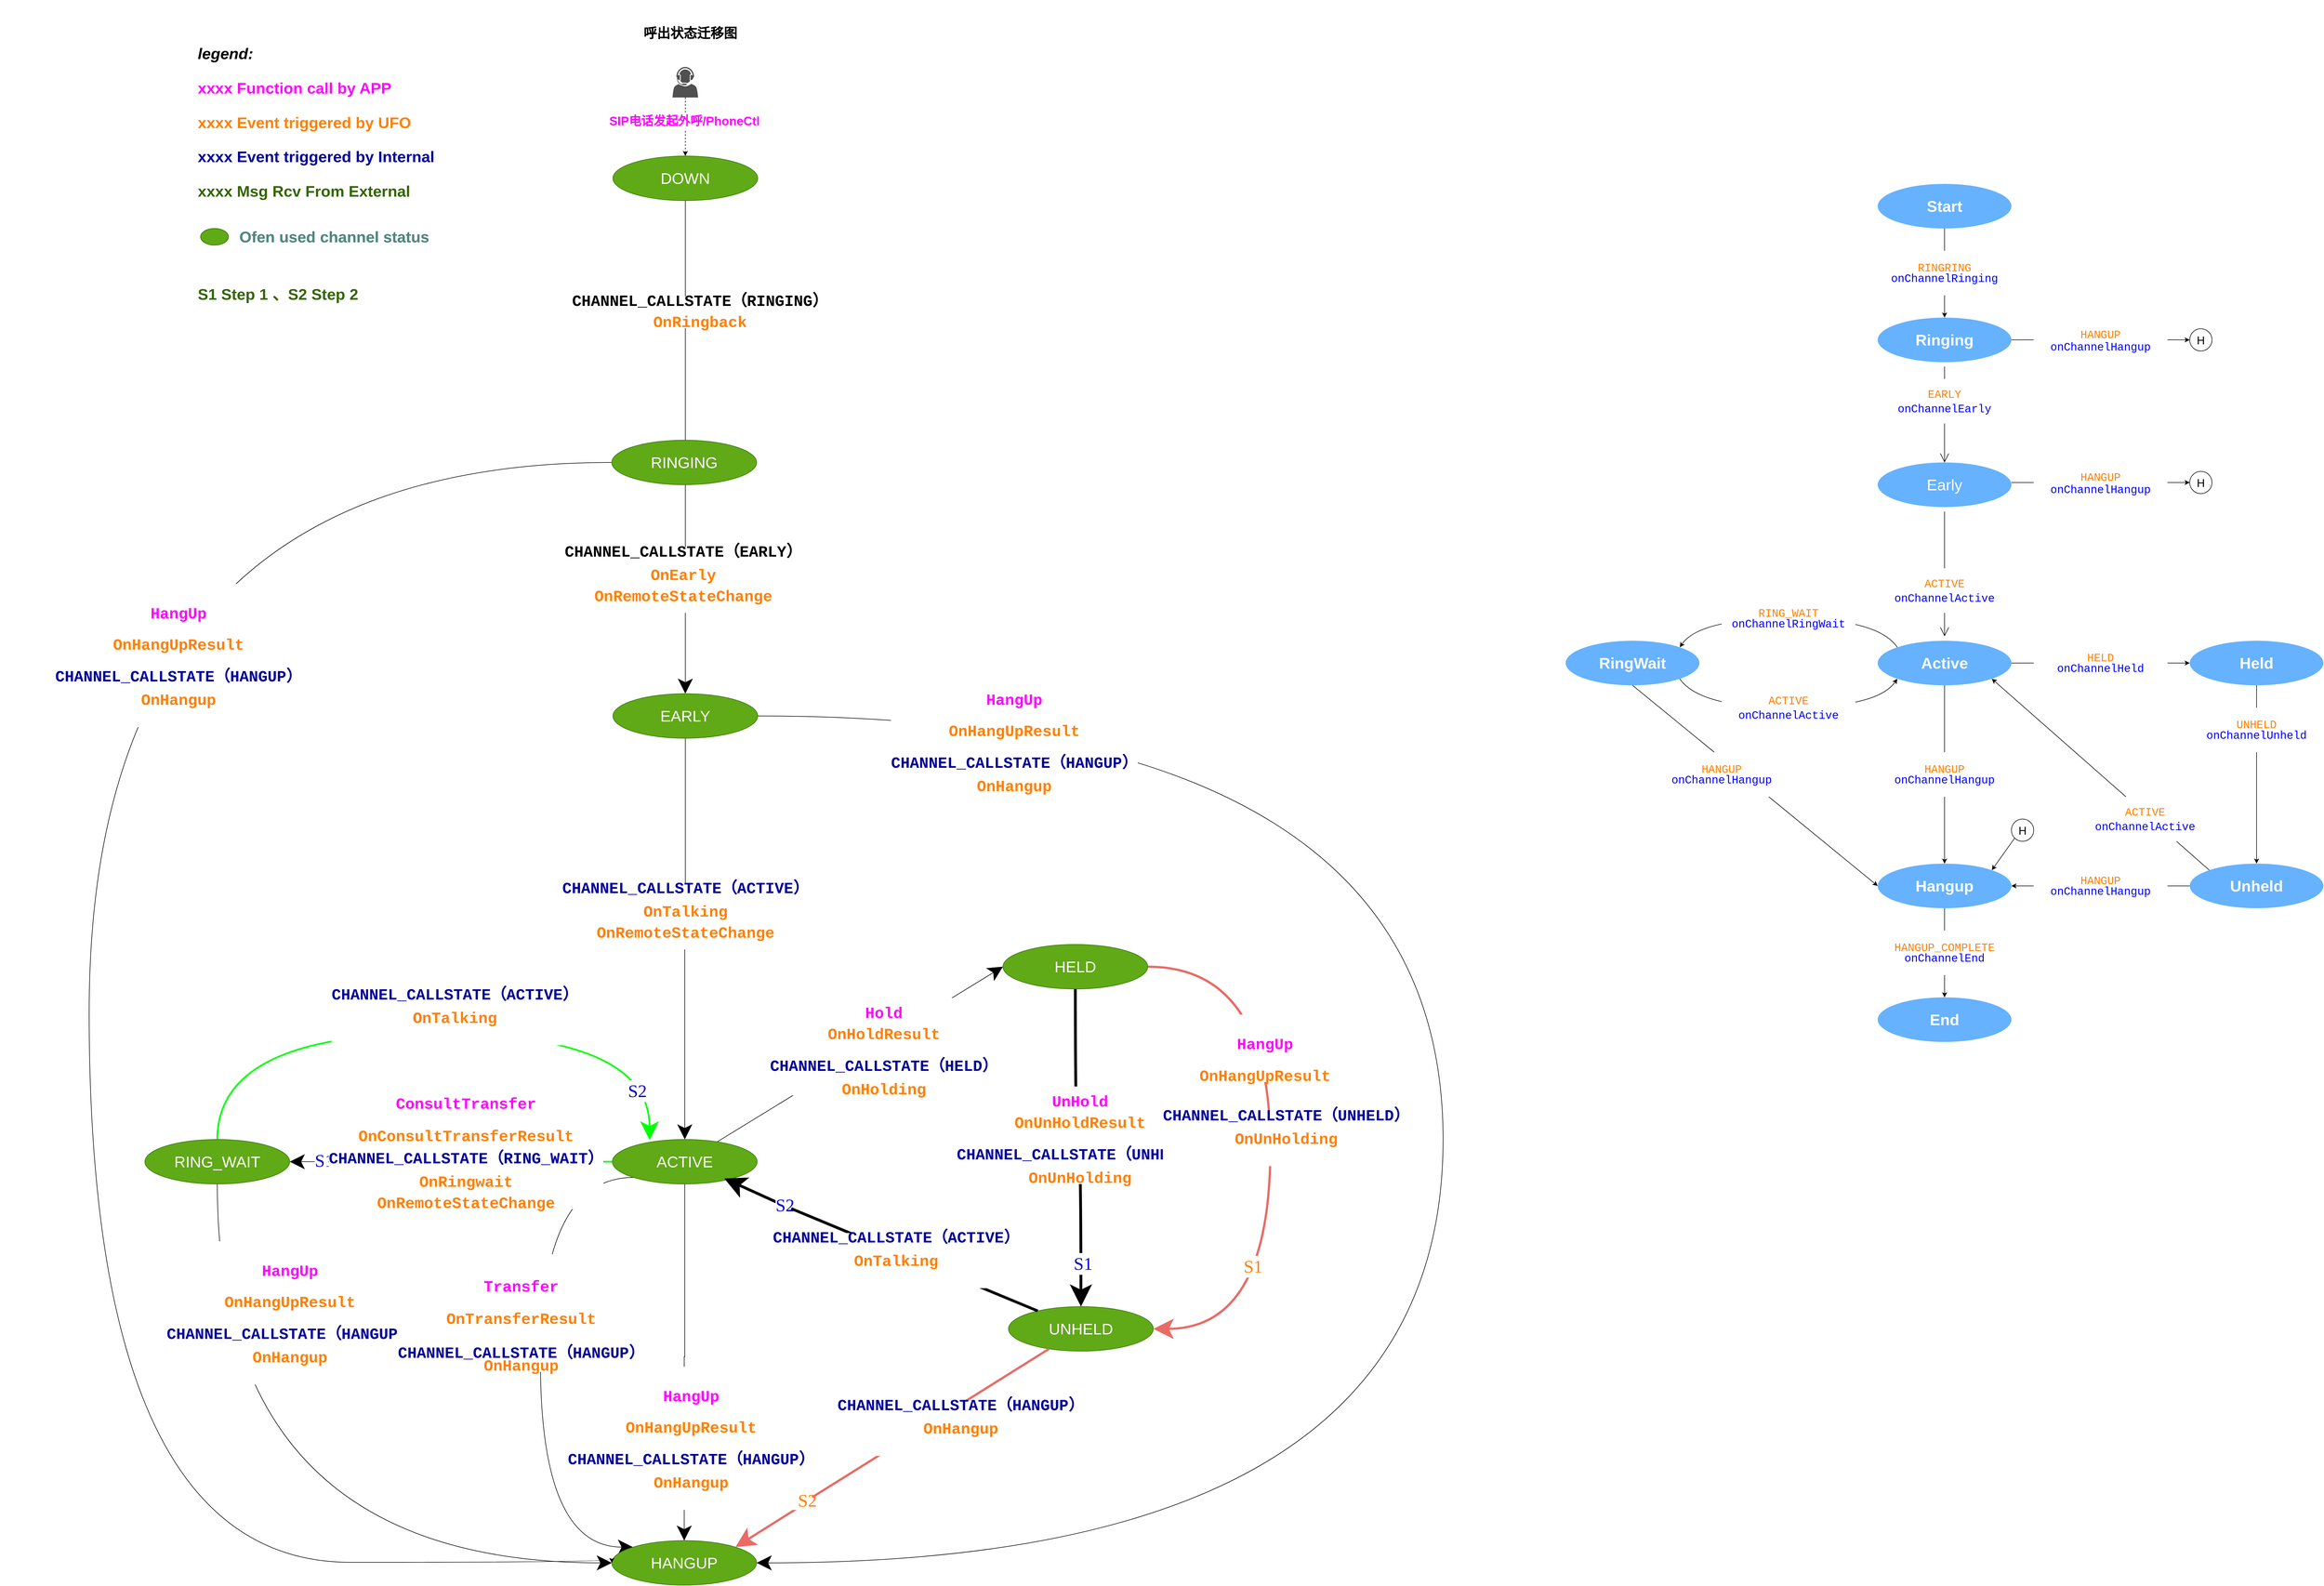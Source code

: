 <mxfile version="16.2.6" type="github">
  <diagram id="4ITWAYaiM-84-ptPlD0d" name="第 1 页">
    <mxGraphModel dx="2605" dy="965" grid="1" gridSize="10" guides="1" tooltips="1" connect="1" arrows="1" fold="1" page="1" pageScale="1" pageWidth="827" pageHeight="1169" math="0" shadow="0">
      <root>
        <mxCell id="0" />
        <mxCell id="1" parent="0" />
        <mxCell id="lx9h9Hkjl-4GygsY3ic9-141" value="&lt;h1 style=&quot;font-size: 28px&quot;&gt;&lt;font style=&quot;font-size: 28px&quot;&gt;&lt;br&gt;&lt;/font&gt;&lt;/h1&gt;&lt;p style=&quot;font-size: 28px&quot;&gt;&lt;font style=&quot;font-size: 28px&quot;&gt;&lt;b&gt;&lt;i&gt;legend:&lt;/i&gt;&lt;/b&gt;&lt;/font&gt;&lt;/p&gt;&lt;p style=&quot;font-size: 28px&quot;&gt;&lt;font color=&quot;#ff00ff&quot; style=&quot;font-size: 28px&quot;&gt;&lt;b&gt;xxxx Function call by APP&lt;/b&gt;&lt;/font&gt;&lt;/p&gt;&lt;p style=&quot;font-size: 28px&quot;&gt;&lt;font style=&quot;font-size: 28px&quot;&gt;&lt;b style=&quot;color: rgb(255 , 128 , 0)&quot;&gt;xxxx Event triggered&amp;nbsp;by UFO&lt;/b&gt;&lt;font color=&quot;#ff00ff&quot; style=&quot;font-size: 28px&quot;&gt;&lt;b&gt;&lt;br&gt;&lt;/b&gt;&lt;/font&gt;&lt;/font&gt;&lt;/p&gt;&lt;p style=&quot;font-size: 28px&quot;&gt;&lt;b&gt;&lt;font style=&quot;font-size: 28px&quot;&gt;&lt;font color=&quot;#000099&quot; style=&quot;font-size: 28px&quot;&gt;xxxx Event triggered&amp;nbsp;by Internal&lt;/font&gt;&lt;font color=&quot;#ff00ff&quot; style=&quot;font-size: 28px&quot;&gt;&lt;br&gt;&lt;/font&gt;&lt;/font&gt;&lt;/b&gt;&lt;/p&gt;&lt;p style=&quot;font-size: 28px&quot;&gt;&lt;font color=&quot;#336600&quot; style=&quot;font-size: 28px&quot;&gt;&lt;b&gt;xxxx Msg Rcv From External&lt;/b&gt;&lt;/font&gt;&lt;/p&gt;&lt;p style=&quot;font-size: 28px&quot;&gt;&lt;font color=&quot;#336600&quot; style=&quot;font-size: 28px&quot;&gt;&lt;b&gt;&lt;br&gt;&lt;/b&gt;&lt;/font&gt;&lt;/p&gt;&lt;p style=&quot;font-size: 28px&quot;&gt;&lt;font color=&quot;#336600&quot; style=&quot;font-size: 28px&quot;&gt;&lt;b&gt;&lt;br&gt;&lt;/b&gt;&lt;/font&gt;&lt;/p&gt;&lt;p style=&quot;font-size: 28px&quot;&gt;&lt;font color=&quot;#336600&quot; style=&quot;font-size: 28px&quot;&gt;&lt;b&gt;S1 Step 1 、S2 Step 2&lt;/b&gt;&lt;/font&gt;&lt;/p&gt;&lt;p style=&quot;font-size: 28px&quot;&gt;&lt;font style=&quot;font-size: 28px&quot;&gt;&lt;br&gt;&lt;/font&gt;&lt;/p&gt;&lt;p style=&quot;font-size: 28px&quot;&gt;&lt;font color=&quot;#ff8000&quot; style=&quot;font-size: 28px&quot;&gt;&lt;br&gt;&lt;/font&gt;&lt;/p&gt;&lt;p style=&quot;font-size: 28px&quot;&gt;&lt;font color=&quot;#ff8000&quot; style=&quot;font-size: 28px&quot;&gt;&lt;br&gt;&lt;/font&gt;&lt;/p&gt;&lt;p style=&quot;font-size: 28px&quot;&gt;&lt;br&gt;&lt;/p&gt;" style="text;html=1;strokeColor=none;fillColor=none;spacing=5;spacingTop=-20;whiteSpace=wrap;overflow=hidden;rounded=0;" parent="1" vertex="1">
          <mxGeometry x="-500" y="20" width="661" height="560" as="geometry" />
        </mxCell>
        <mxCell id="lx9h9Hkjl-4GygsY3ic9-142" value="&lt;font size=&quot;1&quot;&gt;&lt;b style=&quot;font-size: 28px&quot;&gt;Ofen used channel status&lt;/b&gt;&lt;/font&gt;" style="text;html=1;align=center;verticalAlign=middle;whiteSpace=wrap;rounded=0;strokeWidth=5;fontColor=#51877E;" parent="1" vertex="1">
          <mxGeometry x="-450" y="420" width="400" height="30" as="geometry" />
        </mxCell>
        <mxCell id="lx9h9Hkjl-4GygsY3ic9-143" value="" style="ellipse;whiteSpace=wrap;html=1;fillColor=#60a917;strokeColor=#2D7600;strokeWidth=1;fontColor=#ffffff;" parent="1" vertex="1">
          <mxGeometry x="-490" y="420" width="50" height="30" as="geometry" />
        </mxCell>
        <mxCell id="lx9h9Hkjl-4GygsY3ic9-144" style="edgeStyle=orthogonalEdgeStyle;rounded=0;orthogonalLoop=1;jettySize=auto;html=1;endSize=24;" parent="1" source="lx9h9Hkjl-4GygsY3ic9-145" target="lx9h9Hkjl-4GygsY3ic9-148" edge="1">
          <mxGeometry relative="1" as="geometry" />
        </mxCell>
        <mxCell id="lx9h9Hkjl-4GygsY3ic9-145" value="&lt;span style=&quot;font-size: 28px&quot;&gt;DOWN&lt;/span&gt;" style="ellipse;whiteSpace=wrap;html=1;fillColor=#60a917;strokeColor=#2D7600;fontColor=#ffffff;" parent="1" vertex="1">
          <mxGeometry x="250" y="290" width="260" height="80" as="geometry" />
        </mxCell>
        <mxCell id="lx9h9Hkjl-4GygsY3ic9-146" style="edgeStyle=orthogonalEdgeStyle;rounded=0;orthogonalLoop=1;jettySize=auto;html=1;entryX=0.5;entryY=0;entryDx=0;entryDy=0;endSize=24;" parent="1" source="lx9h9Hkjl-4GygsY3ic9-148" target="lx9h9Hkjl-4GygsY3ic9-153" edge="1">
          <mxGeometry relative="1" as="geometry" />
        </mxCell>
        <mxCell id="lx9h9Hkjl-4GygsY3ic9-147" style="edgeStyle=orthogonalEdgeStyle;rounded=0;orthogonalLoop=1;jettySize=auto;html=1;entryX=1;entryY=0.5;entryDx=0;entryDy=0;curved=1;endSize=24;" parent="1" source="lx9h9Hkjl-4GygsY3ic9-148" target="lx9h9Hkjl-4GygsY3ic9-154" edge="1">
          <mxGeometry relative="1" as="geometry">
            <Array as="points">
              <mxPoint x="1740" y="1295" />
              <mxPoint x="1740" y="2815" />
            </Array>
          </mxGeometry>
        </mxCell>
        <mxCell id="lx9h9Hkjl-4GygsY3ic9-148" value="&lt;span style=&quot;font-size: 28px&quot;&gt;EARLY&lt;/span&gt;" style="ellipse;whiteSpace=wrap;html=1;fillColor=#60a917;strokeColor=#2D7600;fontColor=#ffffff;" parent="1" vertex="1">
          <mxGeometry x="250" y="1255" width="260" height="80" as="geometry" />
        </mxCell>
        <mxCell id="lx9h9Hkjl-4GygsY3ic9-149" style="edgeStyle=orthogonalEdgeStyle;rounded=0;orthogonalLoop=1;jettySize=auto;html=1;entryX=0.5;entryY=0;entryDx=0;entryDy=0;endSize=24;" parent="1" source="lx9h9Hkjl-4GygsY3ic9-153" target="lx9h9Hkjl-4GygsY3ic9-154" edge="1">
          <mxGeometry relative="1" as="geometry" />
        </mxCell>
        <mxCell id="lx9h9Hkjl-4GygsY3ic9-150" style="edgeStyle=none;rounded=0;orthogonalLoop=1;jettySize=auto;html=1;entryX=1;entryY=0.5;entryDx=0;entryDy=0;startArrow=none;endSize=24;" parent="1" source="lx9h9Hkjl-4GygsY3ic9-188" target="lx9h9Hkjl-4GygsY3ic9-158" edge="1">
          <mxGeometry relative="1" as="geometry" />
        </mxCell>
        <mxCell id="lx9h9Hkjl-4GygsY3ic9-151" style="rounded=0;orthogonalLoop=1;jettySize=auto;html=1;entryX=0;entryY=0.5;entryDx=0;entryDy=0;endSize=24;" parent="1" source="lx9h9Hkjl-4GygsY3ic9-153" target="lx9h9Hkjl-4GygsY3ic9-164" edge="1">
          <mxGeometry relative="1" as="geometry" />
        </mxCell>
        <mxCell id="lx9h9Hkjl-4GygsY3ic9-152" style="edgeStyle=orthogonalEdgeStyle;curved=1;rounded=0;orthogonalLoop=1;jettySize=auto;html=1;exitX=0;exitY=1;exitDx=0;exitDy=0;entryX=0;entryY=0;entryDx=0;entryDy=0;fontSize=32;fontColor=#51877E;startSize=6;endSize=24;targetPerimeterSpacing=9;strokeColor=default;strokeWidth=1;" parent="1" source="lx9h9Hkjl-4GygsY3ic9-153" target="lx9h9Hkjl-4GygsY3ic9-154" edge="1">
          <mxGeometry relative="1" as="geometry">
            <Array as="points">
              <mxPoint x="120" y="2123" />
              <mxPoint x="120" y="2787" />
            </Array>
          </mxGeometry>
        </mxCell>
        <mxCell id="lx9h9Hkjl-4GygsY3ic9-153" value="&lt;span style=&quot;font-size: 28px&quot;&gt;ACTIVE&lt;/span&gt;" style="ellipse;whiteSpace=wrap;html=1;fillColor=#60a917;strokeColor=#2D7600;fontColor=#ffffff;" parent="1" vertex="1">
          <mxGeometry x="249" y="2055" width="260" height="80" as="geometry" />
        </mxCell>
        <mxCell id="lx9h9Hkjl-4GygsY3ic9-154" value="&lt;span style=&quot;font-size: 28px&quot;&gt;HANGUP&lt;/span&gt;" style="ellipse;whiteSpace=wrap;html=1;fillColor=#60a917;strokeColor=#2D7600;fontColor=#ffffff;" parent="1" vertex="1">
          <mxGeometry x="248" y="2775" width="260" height="80" as="geometry" />
        </mxCell>
        <mxCell id="lx9h9Hkjl-4GygsY3ic9-155" value="&lt;div style=&quot;line-height: 19px&quot;&gt;&lt;br&gt;&lt;/div&gt;&lt;div style=&quot;font-family: &amp;#34;consolas&amp;#34; , &amp;#34;courier new&amp;#34; , monospace ; line-height: 19px ; font-size: 28px&quot;&gt;&lt;div style=&quot;font-family: &amp;#34;consolas&amp;#34; , &amp;#34;courier new&amp;#34; , monospace ; line-height: 19px&quot;&gt;&lt;br&gt;&lt;/div&gt;&lt;/div&gt;" style="edgeLabel;html=1;align=center;verticalAlign=middle;resizable=0;points=[];fontSize=15;fontColor=#000099;labelBackgroundColor=default;fontStyle=1;" parent="1" vertex="1" connectable="0">
          <mxGeometry x="890" y="1605.002" as="geometry" />
        </mxCell>
        <mxCell id="lx9h9Hkjl-4GygsY3ic9-156" style="edgeStyle=orthogonalEdgeStyle;curved=1;rounded=0;orthogonalLoop=1;jettySize=auto;html=1;entryX=0;entryY=0.5;entryDx=0;entryDy=0;endSize=24;" parent="1" source="lx9h9Hkjl-4GygsY3ic9-158" target="lx9h9Hkjl-4GygsY3ic9-154" edge="1">
          <mxGeometry relative="1" as="geometry">
            <Array as="points">
              <mxPoint x="-460" y="2815" />
            </Array>
          </mxGeometry>
        </mxCell>
        <mxCell id="lx9h9Hkjl-4GygsY3ic9-157" style="edgeStyle=orthogonalEdgeStyle;curved=1;rounded=0;orthogonalLoop=1;jettySize=auto;html=1;entryX=0.257;entryY=0.014;entryDx=0;entryDy=0;entryPerimeter=0;strokeColor=#00FF00;strokeWidth=3;endSize=24;" parent="1" source="lx9h9Hkjl-4GygsY3ic9-158" target="lx9h9Hkjl-4GygsY3ic9-153" edge="1">
          <mxGeometry relative="1" as="geometry">
            <Array as="points">
              <mxPoint x="-460" y="1865" />
              <mxPoint x="316" y="1865" />
            </Array>
          </mxGeometry>
        </mxCell>
        <mxCell id="lx9h9Hkjl-4GygsY3ic9-158" value="&lt;span style=&quot;font-size: 28px&quot;&gt;RING_WAIT&lt;/span&gt;" style="ellipse;whiteSpace=wrap;html=1;fillColor=#60a917;strokeColor=#2D7600;fontColor=#ffffff;" parent="1" vertex="1">
          <mxGeometry x="-590" y="2055" width="260" height="80" as="geometry" />
        </mxCell>
        <mxCell id="lx9h9Hkjl-4GygsY3ic9-159" value="&lt;h1&gt;呼出状态迁移图&lt;/h1&gt;" style="text;html=1;strokeColor=none;fillColor=none;spacing=5;spacingTop=-20;whiteSpace=wrap;overflow=hidden;rounded=0;" parent="1" vertex="1">
          <mxGeometry x="300" y="50" width="250" height="60" as="geometry" />
        </mxCell>
        <mxCell id="lx9h9Hkjl-4GygsY3ic9-160" value="&lt;font size=&quot;1&quot;&gt;&lt;b style=&quot;font-size: 28px&quot;&gt;Ofen used channel status&lt;/b&gt;&lt;/font&gt;" style="text;html=1;align=center;verticalAlign=middle;whiteSpace=wrap;rounded=0;strokeWidth=5;fontColor=#51877E;" parent="1" vertex="1">
          <mxGeometry x="-450" y="420" width="400" height="30" as="geometry" />
        </mxCell>
        <mxCell id="lx9h9Hkjl-4GygsY3ic9-161" value="" style="ellipse;whiteSpace=wrap;html=1;fillColor=#60a917;strokeColor=#2D7600;strokeWidth=1;fontColor=#ffffff;" parent="1" vertex="1">
          <mxGeometry x="-490" y="420" width="50" height="30" as="geometry" />
        </mxCell>
        <mxCell id="lx9h9Hkjl-4GygsY3ic9-162" style="edgeStyle=orthogonalEdgeStyle;curved=1;rounded=0;orthogonalLoop=1;jettySize=auto;html=1;entryX=0.5;entryY=0;entryDx=0;entryDy=0;strokeWidth=5;endSize=24;" parent="1" source="lx9h9Hkjl-4GygsY3ic9-164" target="lx9h9Hkjl-4GygsY3ic9-167" edge="1">
          <mxGeometry relative="1" as="geometry" />
        </mxCell>
        <mxCell id="lx9h9Hkjl-4GygsY3ic9-163" style="edgeStyle=orthogonalEdgeStyle;curved=1;rounded=0;orthogonalLoop=1;jettySize=auto;html=1;entryX=1;entryY=0.5;entryDx=0;entryDy=0;strokeColor=#EA6B66;strokeWidth=4;endSize=24;" parent="1" source="lx9h9Hkjl-4GygsY3ic9-164" target="lx9h9Hkjl-4GygsY3ic9-167" edge="1">
          <mxGeometry relative="1" as="geometry">
            <Array as="points">
              <mxPoint x="1430" y="1745" />
              <mxPoint x="1430" y="2395" />
            </Array>
          </mxGeometry>
        </mxCell>
        <mxCell id="lx9h9Hkjl-4GygsY3ic9-164" value="&lt;span style=&quot;font-size: 28px&quot;&gt;HELD&lt;/span&gt;" style="ellipse;whiteSpace=wrap;html=1;fillColor=#60a917;strokeColor=#2D7600;fontColor=#ffffff;" parent="1" vertex="1">
          <mxGeometry x="950" y="1705" width="260" height="80" as="geometry" />
        </mxCell>
        <mxCell id="lx9h9Hkjl-4GygsY3ic9-165" style="rounded=0;orthogonalLoop=1;jettySize=auto;html=1;strokeWidth=5;startArrow=none;endSize=24;" parent="1" source="lx9h9Hkjl-4GygsY3ic9-185" edge="1">
          <mxGeometry relative="1" as="geometry">
            <mxPoint x="450" y="2125" as="targetPoint" />
          </mxGeometry>
        </mxCell>
        <mxCell id="lx9h9Hkjl-4GygsY3ic9-166" style="rounded=0;orthogonalLoop=1;jettySize=auto;html=1;entryX=1;entryY=0;entryDx=0;entryDy=0;strokeColor=#EA6B66;strokeWidth=4;startArrow=none;endSize=24;" parent="1" source="lx9h9Hkjl-4GygsY3ic9-182" target="lx9h9Hkjl-4GygsY3ic9-154" edge="1">
          <mxGeometry relative="1" as="geometry" />
        </mxCell>
        <mxCell id="lx9h9Hkjl-4GygsY3ic9-167" value="&lt;span style=&quot;font-size: 28px&quot;&gt;UNHELD&lt;/span&gt;" style="ellipse;whiteSpace=wrap;html=1;fillColor=#60a917;strokeColor=#2D7600;fontColor=#ffffff;" parent="1" vertex="1">
          <mxGeometry x="960" y="2355" width="260" height="80" as="geometry" />
        </mxCell>
        <mxCell id="lx9h9Hkjl-4GygsY3ic9-168" value="&lt;div style=&quot;line-height: 19px&quot;&gt;&lt;br&gt;&lt;/div&gt;&lt;div style=&quot;font-family: &amp;#34;consolas&amp;#34; , &amp;#34;courier new&amp;#34; , monospace ; line-height: 19px ; font-size: 28px&quot;&gt;&lt;div style=&quot;font-family: &amp;#34;consolas&amp;#34; , &amp;#34;courier new&amp;#34; , monospace ; line-height: 19px&quot;&gt;&lt;br&gt;&lt;/div&gt;&lt;/div&gt;" style="edgeLabel;html=1;align=center;verticalAlign=middle;resizable=0;points=[];fontSize=15;fontColor=#000099;labelBackgroundColor=default;fontStyle=1;" parent="1" vertex="1" connectable="0">
          <mxGeometry x="890" y="1605.002" as="geometry" />
        </mxCell>
        <mxCell id="lx9h9Hkjl-4GygsY3ic9-169" value="&lt;div style=&quot;font-family: &amp;#34;consolas&amp;#34; , &amp;#34;courier new&amp;#34; , monospace ; line-height: 19px ; font-size: 28px&quot;&gt;&lt;span&gt;CHANNEL_CALLSTATE（RINGING）&lt;/span&gt;&lt;br&gt;&lt;/div&gt;&lt;div style=&quot;font-family: &amp;#34;consolas&amp;#34; , &amp;#34;courier new&amp;#34; , monospace ; line-height: 19px ; font-size: 28px&quot;&gt;&lt;span&gt;&lt;br&gt;&lt;/span&gt;&lt;/div&gt;&lt;div style=&quot;font-family: &amp;#34;consolas&amp;#34; , &amp;#34;courier new&amp;#34; , monospace ; line-height: 19px ; font-size: 28px&quot;&gt;&lt;span&gt;&lt;font color=&quot;#ff8000&quot;&gt;OnRingback&lt;/font&gt;&lt;/span&gt;&lt;/div&gt;" style="edgeLabel;html=1;align=center;verticalAlign=middle;resizable=0;points=[];fontSize=15;fontColor=default;labelBackgroundColor=default;fontStyle=1;labelBorderColor=none;" parent="1" vertex="1" connectable="0">
          <mxGeometry x="390" y="600.002" as="geometry">
            <mxPoint x="16" y="-30" as="offset" />
          </mxGeometry>
        </mxCell>
        <mxCell id="lx9h9Hkjl-4GygsY3ic9-170" value="&lt;div style=&quot;line-height: 19px&quot;&gt;&lt;font face=&quot;consolas, courier new, monospace&quot;&gt;&lt;span style=&quot;font-size: 28px&quot;&gt;CHANNEL_CALLSTATE（ACTIVE）&lt;/span&gt;&lt;/font&gt;&lt;br&gt;&lt;/div&gt;&lt;div style=&quot;font-family: &amp;#34;consolas&amp;#34; , &amp;#34;courier new&amp;#34; , monospace ; line-height: 19px ; font-size: 28px&quot;&gt;&lt;span&gt;&lt;br&gt;&lt;/span&gt;&lt;/div&gt;&lt;div style=&quot;font-family: &amp;#34;consolas&amp;#34; , &amp;#34;courier new&amp;#34; , monospace ; line-height: 19px ; font-size: 28px&quot;&gt;&lt;span style=&quot;color: rgb(255 , 128 , 0)&quot;&gt;OnTalking&lt;/span&gt;&lt;span&gt;&lt;br&gt;&lt;/span&gt;&lt;/div&gt;&lt;div style=&quot;font-family: &amp;#34;consolas&amp;#34; , &amp;#34;courier new&amp;#34; , monospace ; line-height: 19px ; font-size: 28px&quot;&gt;&lt;span style=&quot;color: rgb(255 , 128 , 0)&quot;&gt;&lt;br&gt;&lt;/span&gt;&lt;/div&gt;&lt;div style=&quot;font-family: &amp;#34;consolas&amp;#34; , &amp;#34;courier new&amp;#34; , monospace ; line-height: 19px ; font-size: 28px&quot;&gt;&lt;span style=&quot;color: rgb(255 , 128 , 0)&quot;&gt;OnRemoteStateChange&lt;/span&gt;&lt;/div&gt;&lt;div style=&quot;font-family: &amp;#34;consolas&amp;#34; , &amp;#34;courier new&amp;#34; , monospace ; line-height: 19px ; font-size: 28px&quot;&gt;&lt;div style=&quot;font-family: &amp;#34;consolas&amp;#34; , &amp;#34;courier new&amp;#34; , monospace ; line-height: 19px&quot;&gt;&lt;br&gt;&lt;/div&gt;&lt;/div&gt;" style="edgeLabel;html=1;align=center;verticalAlign=middle;resizable=0;points=[];fontSize=15;fontColor=#000099;labelBackgroundColor=default;fontStyle=1;" parent="1" vertex="1" connectable="0">
          <mxGeometry x="380" y="1654.002" as="geometry" />
        </mxCell>
        <mxCell id="lx9h9Hkjl-4GygsY3ic9-171" value="&lt;div style=&quot;font-family: &amp;#34;consolas&amp;#34; , &amp;#34;courier new&amp;#34; , monospace ; line-height: 19px ; font-size: 28px&quot;&gt;&lt;div style=&quot;font-family: &amp;#34;consolas&amp;#34; , &amp;#34;courier new&amp;#34; , monospace ; line-height: 19px&quot;&gt;&lt;h1 class=&quot;topictitle1&quot;&gt;&lt;font color=&quot;#ff00ff&quot; style=&quot;font-size: 28px&quot;&gt;HangUp&lt;/font&gt;&lt;/h1&gt;&lt;div&gt;&lt;font style=&quot;font-size: 28px&quot; color=&quot;#ff8000&quot;&gt;OnHangUpResult&lt;/font&gt;&lt;/div&gt;&lt;div&gt;&lt;font style=&quot;font-size: 28px&quot; color=&quot;#ff8000&quot;&gt;&lt;br&gt;&lt;/font&gt;&lt;/div&gt;&lt;div&gt;&lt;font style=&quot;font-size: 28px&quot; color=&quot;#ff8000&quot;&gt;&lt;br&gt;&lt;/font&gt;&lt;/div&gt;&lt;div&gt;&lt;div style=&quot;color: rgb(0 , 0 , 153) ; font-family: &amp;#34;helvetica&amp;#34; ; font-size: 15px ; line-height: 19px&quot;&gt;&lt;font face=&quot;consolas, courier new, monospace&quot;&gt;&lt;span style=&quot;font-size: 28px&quot;&gt;CHANNEL_CALLSTATE（HANGUP）&lt;/span&gt;&lt;/font&gt;&lt;br&gt;&lt;/div&gt;&lt;div style=&quot;color: rgb(0 , 0 , 153) ; line-height: 19px&quot;&gt;&lt;br&gt;&lt;/div&gt;&lt;div style=&quot;color: rgb(0 , 0 , 153) ; line-height: 19px&quot;&gt;&lt;span style=&quot;color: rgb(255 , 128 , 0)&quot;&gt;OnHangup&lt;/span&gt;&lt;br&gt;&lt;/div&gt;&lt;/div&gt;&lt;div&gt;&lt;span style=&quot;color: rgb(255 , 128 , 0)&quot;&gt;&lt;br&gt;&lt;/span&gt;&lt;/div&gt;&lt;div&gt;&lt;font style=&quot;font-size: 28px&quot; color=&quot;#ff8000&quot;&gt;&lt;br&gt;&lt;/font&gt;&lt;/div&gt;&lt;/div&gt;&lt;/div&gt;" style="edgeLabel;html=1;align=center;verticalAlign=middle;resizable=0;points=[];fontSize=15;fontColor=#CC00CC;labelBackgroundColor=default;fontStyle=1;" parent="1" vertex="1" connectable="0">
          <mxGeometry x="650" y="1135" as="geometry">
            <mxPoint x="320" y="206" as="offset" />
          </mxGeometry>
        </mxCell>
        <mxCell id="lx9h9Hkjl-4GygsY3ic9-172" value="&lt;div style=&quot;line-height: 19px&quot;&gt;&lt;font face=&quot;consolas, courier new, monospace&quot;&gt;&lt;span style=&quot;font-size: 28px&quot;&gt;CHANNEL_CALLSTATE（ACTIVE）&lt;/span&gt;&lt;/font&gt;&lt;br&gt;&lt;/div&gt;&lt;div style=&quot;font-family: &amp;quot;consolas&amp;quot; , &amp;quot;courier new&amp;quot; , monospace ; line-height: 19px ; font-size: 28px&quot;&gt;&lt;span&gt;&lt;br&gt;&lt;/span&gt;&lt;/div&gt;&lt;div style=&quot;font-family: &amp;quot;consolas&amp;quot; , &amp;quot;courier new&amp;quot; , monospace ; line-height: 19px ; font-size: 28px&quot;&gt;&lt;span style=&quot;color: rgb(255 , 128 , 0)&quot;&gt;OnTalking&lt;/span&gt;&lt;span&gt;&lt;br&gt;&lt;/span&gt;&lt;/div&gt;&lt;div style=&quot;font-family: &amp;quot;consolas&amp;quot; , &amp;quot;courier new&amp;quot; , monospace ; line-height: 19px ; font-size: 28px&quot;&gt;&lt;span&gt;&lt;br&gt;&lt;/span&gt;&lt;/div&gt;&lt;div style=&quot;font-family: &amp;quot;consolas&amp;quot; , &amp;quot;courier new&amp;quot; , monospace ; line-height: 19px ; font-size: 28px&quot;&gt;&lt;div style=&quot;font-family: &amp;quot;consolas&amp;quot; , &amp;quot;courier new&amp;quot; , monospace ; line-height: 19px&quot;&gt;&lt;br&gt;&lt;/div&gt;&lt;/div&gt;" style="edgeLabel;html=1;align=center;verticalAlign=middle;resizable=0;points=[];fontSize=15;fontColor=#000099;labelBackgroundColor=default;fontStyle=1;" parent="1" vertex="1" connectable="0">
          <mxGeometry x="-120" y="2245.002" as="geometry">
            <mxPoint x="86" y="-409" as="offset" />
          </mxGeometry>
        </mxCell>
        <mxCell id="lx9h9Hkjl-4GygsY3ic9-173" value="&lt;div style=&quot;font-family: &amp;#34;consolas&amp;#34; , &amp;#34;courier new&amp;#34; , monospace ; line-height: 19px ; font-size: 28px&quot;&gt;&lt;div style=&quot;font-family: &amp;#34;consolas&amp;#34; , &amp;#34;courier new&amp;#34; , monospace ; line-height: 19px&quot;&gt;&lt;h1 class=&quot;topictitle1&quot;&gt;&lt;font color=&quot;#ff00ff&quot; style=&quot;font-size: 28px&quot;&gt;HangUp&lt;/font&gt;&lt;/h1&gt;&lt;div&gt;&lt;font style=&quot;font-size: 28px&quot; color=&quot;#ff8000&quot;&gt;OnHangUpResult&lt;/font&gt;&lt;/div&gt;&lt;div&gt;&lt;font style=&quot;font-size: 28px&quot; color=&quot;#ff8000&quot;&gt;&lt;br&gt;&lt;/font&gt;&lt;/div&gt;&lt;div&gt;&lt;font style=&quot;font-size: 28px&quot; color=&quot;#ff8000&quot;&gt;&lt;br&gt;&lt;/font&gt;&lt;/div&gt;&lt;div&gt;&lt;div style=&quot;color: rgb(0 , 0 , 153) ; font-family: &amp;#34;helvetica&amp;#34; ; font-size: 15px ; line-height: 19px&quot;&gt;&lt;font face=&quot;consolas, courier new, monospace&quot;&gt;&lt;span style=&quot;font-size: 28px&quot;&gt;CHANNEL_CALLSTATE（HANGUP）&lt;/span&gt;&lt;/font&gt;&lt;br&gt;&lt;/div&gt;&lt;div style=&quot;color: rgb(0 , 0 , 153) ; line-height: 19px&quot;&gt;&lt;br&gt;&lt;/div&gt;&lt;div style=&quot;color: rgb(0 , 0 , 153) ; line-height: 19px&quot;&gt;&lt;span style=&quot;color: rgb(255 , 128 , 0)&quot;&gt;OnHangup&lt;/span&gt;&lt;br&gt;&lt;/div&gt;&lt;/div&gt;&lt;div&gt;&lt;span style=&quot;color: rgb(255 , 128 , 0)&quot;&gt;&lt;br&gt;&lt;/span&gt;&lt;/div&gt;&lt;div&gt;&lt;font style=&quot;font-size: 28px&quot; color=&quot;#ff8000&quot;&gt;&lt;br&gt;&lt;/font&gt;&lt;/div&gt;&lt;/div&gt;&lt;/div&gt;" style="edgeLabel;html=1;align=center;verticalAlign=middle;resizable=0;points=[];fontSize=15;fontColor=#CC00CC;labelBackgroundColor=default;fontStyle=1;" parent="1" vertex="1" connectable="0">
          <mxGeometry x="-650" y="2160" as="geometry">
            <mxPoint x="320" y="206" as="offset" />
          </mxGeometry>
        </mxCell>
        <mxCell id="lx9h9Hkjl-4GygsY3ic9-175" value="&lt;div style=&quot;font-family: &amp;#34;consolas&amp;#34; , &amp;#34;courier new&amp;#34; , monospace ; line-height: 19px ; font-size: 28px&quot;&gt;&lt;div style=&quot;font-family: &amp;#34;consolas&amp;#34; , &amp;#34;courier new&amp;#34; , monospace ; line-height: 19px ; font-size: 28px&quot;&gt;&lt;h1 class=&quot;topictitle1&quot; style=&quot;font-size: 28px&quot;&gt;&lt;font color=&quot;#ff00ff&quot; style=&quot;font-size: 28px&quot;&gt;Hold&lt;/font&gt;&lt;/h1&gt;&lt;div style=&quot;font-size: 28px&quot;&gt;&lt;font style=&quot;font-size: 28px&quot; color=&quot;#ff8000&quot;&gt;OnHoldResult&lt;/font&gt;&lt;/div&gt;&lt;div style=&quot;font-size: 28px&quot;&gt;&lt;font style=&quot;font-size: 28px&quot; color=&quot;#ff8000&quot;&gt;&lt;br&gt;&lt;/font&gt;&lt;/div&gt;&lt;div style=&quot;font-size: 28px&quot;&gt;&lt;font style=&quot;font-size: 28px&quot; color=&quot;#ff8000&quot;&gt;&lt;br&gt;&lt;/font&gt;&lt;/div&gt;&lt;div style=&quot;font-size: 28px&quot;&gt;&lt;div style=&quot;color: rgb(0 , 0 , 153) ; font-family: &amp;#34;helvetica&amp;#34; ; font-size: 15px ; line-height: 19px&quot;&gt;&lt;font face=&quot;consolas, courier new, monospace&quot;&gt;&lt;span style=&quot;font-size: 28px&quot;&gt;CHANNEL_CALLSTATE（HELD）&lt;/span&gt;&lt;/font&gt;&lt;br&gt;&lt;/div&gt;&lt;div style=&quot;color: rgb(0 , 0 , 153) ; line-height: 19px&quot;&gt;&lt;br&gt;&lt;/div&gt;&lt;div style=&quot;color: rgb(0 , 0 , 153) ; line-height: 19px&quot;&gt;&lt;span style=&quot;color: rgb(255 , 128 , 0)&quot;&gt;OnHolding&lt;/span&gt;&lt;/div&gt;&lt;/div&gt;&lt;/div&gt;&lt;/div&gt;" style="edgeLabel;html=1;align=center;verticalAlign=middle;resizable=0;points=[];fontSize=28;fontColor=#CC00CC;labelBackgroundColor=default;fontStyle=1;" parent="1" vertex="1" connectable="0">
          <mxGeometry x="414" y="1975" as="geometry">
            <mxPoint x="322" y="-87" as="offset" />
          </mxGeometry>
        </mxCell>
        <mxCell id="lx9h9Hkjl-4GygsY3ic9-177" value="&lt;div style=&quot;font-family: &amp;#34;consolas&amp;#34; , &amp;#34;courier new&amp;#34; , monospace ; font-size: 28px ; line-height: 19px&quot;&gt;&lt;div style=&quot;font-family: &amp;#34;consolas&amp;#34; , &amp;#34;courier new&amp;#34; , monospace ; line-height: 19px ; font-size: 28px&quot;&gt;&lt;h1 class=&quot;topictitle1&quot; style=&quot;font-size: 28px&quot;&gt;&lt;font color=&quot;#ff00ff&quot; style=&quot;font-size: 28px&quot;&gt;UnHold&lt;/font&gt;&lt;/h1&gt;&lt;div style=&quot;font-size: 28px&quot;&gt;&lt;font style=&quot;font-size: 28px&quot; color=&quot;#ff8000&quot;&gt;OnUnHoldResult&lt;/font&gt;&lt;/div&gt;&lt;div style=&quot;font-size: 28px&quot;&gt;&lt;font style=&quot;font-size: 28px&quot; color=&quot;#ff8000&quot;&gt;&lt;br&gt;&lt;/font&gt;&lt;/div&gt;&lt;div style=&quot;font-size: 28px&quot;&gt;&lt;font style=&quot;font-size: 28px&quot; color=&quot;#ff8000&quot;&gt;&lt;br&gt;&lt;/font&gt;&lt;/div&gt;&lt;div style=&quot;font-size: 28px&quot;&gt;&lt;div style=&quot;color: rgb(0 , 0 , 153) ; font-family: &amp;#34;helvetica&amp;#34; ; font-size: 15px ; line-height: 19px&quot;&gt;&lt;font face=&quot;consolas, courier new, monospace&quot;&gt;&lt;span style=&quot;font-size: 28px&quot;&gt;CHANNEL_CALLSTATE（UNHELD）&lt;/span&gt;&lt;/font&gt;&lt;br&gt;&lt;/div&gt;&lt;div style=&quot;color: rgb(0 , 0 , 153) ; line-height: 19px&quot;&gt;&lt;br&gt;&lt;/div&gt;&lt;div style=&quot;color: rgb(0 , 0 , 153) ; line-height: 19px&quot;&gt;&lt;span style=&quot;color: rgb(255 , 128 , 0)&quot;&gt;OnUnHolding&lt;/span&gt;&lt;/div&gt;&lt;/div&gt;&lt;/div&gt;&lt;/div&gt;" style="edgeLabel;html=1;align=center;verticalAlign=middle;resizable=0;points=[];fontSize=28;fontColor=#CC00CC;labelBackgroundColor=default;fontStyle=1;" parent="1" vertex="1" connectable="0">
          <mxGeometry x="1100" y="2045" as="geometry">
            <mxPoint x="-12" y="2" as="offset" />
          </mxGeometry>
        </mxCell>
        <mxCell id="lx9h9Hkjl-4GygsY3ic9-178" value="&lt;div style=&quot;font-family: &amp;quot;consolas&amp;quot; , &amp;quot;courier new&amp;quot; , monospace ; line-height: 19px ; font-size: 28px&quot;&gt;&lt;div style=&quot;font-family: &amp;quot;consolas&amp;quot; , &amp;quot;courier new&amp;quot; , monospace ; line-height: 19px&quot;&gt;&lt;h1 class=&quot;topictitle1&quot;&gt;&lt;font color=&quot;#ff00ff&quot; style=&quot;font-size: 28px&quot;&gt;HangUp&lt;/font&gt;&lt;/h1&gt;&lt;div&gt;&lt;font style=&quot;font-size: 28px&quot; color=&quot;#ff8000&quot;&gt;OnHangUpResult&lt;/font&gt;&lt;/div&gt;&lt;/div&gt;&lt;/div&gt;" style="edgeLabel;html=1;align=center;verticalAlign=middle;resizable=0;points=[];fontSize=15;fontColor=#CC00CC;labelBackgroundColor=default;fontStyle=1;" parent="1" vertex="1" connectable="0">
          <mxGeometry x="1100" y="1685" as="geometry">
            <mxPoint x="320" y="206" as="offset" />
          </mxGeometry>
        </mxCell>
        <mxCell id="lx9h9Hkjl-4GygsY3ic9-179" value="&lt;div style=&quot;line-height: 19px&quot;&gt;&lt;font face=&quot;consolas, courier new, monospace&quot;&gt;&lt;span style=&quot;font-size: 28px&quot;&gt;CHANNEL_CALLSTATE（UNHELD）&lt;/span&gt;&lt;/font&gt;&lt;br&gt;&lt;/div&gt;&lt;div style=&quot;font-family: &amp;#34;consolas&amp;#34; , &amp;#34;courier new&amp;#34; , monospace ; line-height: 19px ; font-size: 28px&quot;&gt;&lt;span&gt;&lt;br&gt;&lt;/span&gt;&lt;/div&gt;&lt;div style=&quot;font-family: &amp;#34;consolas&amp;#34; , &amp;#34;courier new&amp;#34; , monospace ; line-height: 19px ; font-size: 28px&quot;&gt;&lt;span style=&quot;color: rgb(255 , 128 , 0)&quot;&gt;OnUnHolding&lt;/span&gt;&lt;span&gt;&lt;br&gt;&lt;/span&gt;&lt;/div&gt;&lt;div style=&quot;font-family: &amp;#34;consolas&amp;#34; , &amp;#34;courier new&amp;#34; , monospace ; line-height: 19px ; font-size: 28px&quot;&gt;&lt;span&gt;&lt;br&gt;&lt;/span&gt;&lt;/div&gt;&lt;div style=&quot;font-family: &amp;#34;consolas&amp;#34; , &amp;#34;courier new&amp;#34; , monospace ; line-height: 19px ; font-size: 28px&quot;&gt;&lt;div style=&quot;font-family: &amp;#34;consolas&amp;#34; , &amp;#34;courier new&amp;#34; , monospace ; line-height: 19px&quot;&gt;&lt;br&gt;&lt;/div&gt;&lt;/div&gt;" style="edgeLabel;html=1;align=center;verticalAlign=middle;resizable=0;points=[];fontSize=15;fontColor=#000099;labelBackgroundColor=default;fontStyle=1;" parent="1" vertex="1" connectable="0">
          <mxGeometry x="1420" y="2025.002" as="geometry">
            <mxPoint x="38" y="28" as="offset" />
          </mxGeometry>
        </mxCell>
        <mxCell id="lx9h9Hkjl-4GygsY3ic9-180" value="&lt;div style=&quot;font-family: &amp;#34;consolas&amp;#34; , &amp;#34;courier new&amp;#34; , monospace ; line-height: 19px ; font-size: 28px&quot;&gt;&lt;div style=&quot;font-family: &amp;#34;consolas&amp;#34; , &amp;#34;courier new&amp;#34; , monospace ; line-height: 19px&quot;&gt;&lt;h1 class=&quot;topictitle1&quot;&gt;&lt;font color=&quot;#ff00ff&quot; style=&quot;font-size: 28px&quot;&gt;HangUp&lt;/font&gt;&lt;/h1&gt;&lt;div&gt;&lt;font style=&quot;font-size: 28px&quot; color=&quot;#ff8000&quot;&gt;OnHangUpResult&lt;/font&gt;&lt;/div&gt;&lt;div&gt;&lt;font style=&quot;font-size: 28px&quot; color=&quot;#ff8000&quot;&gt;&lt;br&gt;&lt;/font&gt;&lt;/div&gt;&lt;div&gt;&lt;font style=&quot;font-size: 28px&quot; color=&quot;#ff8000&quot;&gt;&lt;br&gt;&lt;/font&gt;&lt;/div&gt;&lt;div&gt;&lt;div style=&quot;color: rgb(0 , 0 , 153) ; font-family: &amp;#34;helvetica&amp;#34; ; font-size: 15px ; line-height: 19px&quot;&gt;&lt;font face=&quot;consolas, courier new, monospace&quot;&gt;&lt;span style=&quot;font-size: 28px&quot;&gt;CHANNEL_CALLSTATE（HANGUP）&lt;/span&gt;&lt;/font&gt;&lt;br&gt;&lt;/div&gt;&lt;div style=&quot;color: rgb(0 , 0 , 153) ; line-height: 19px&quot;&gt;&lt;br&gt;&lt;/div&gt;&lt;div style=&quot;color: rgb(0 , 0 , 153) ; line-height: 19px&quot;&gt;&lt;span style=&quot;color: rgb(255 , 128 , 0)&quot;&gt;OnHangup&lt;/span&gt;&lt;br&gt;&lt;/div&gt;&lt;/div&gt;&lt;div&gt;&lt;span style=&quot;color: rgb(255 , 128 , 0)&quot;&gt;&lt;br&gt;&lt;/span&gt;&lt;/div&gt;&lt;div&gt;&lt;font style=&quot;font-size: 28px&quot; color=&quot;#ff8000&quot;&gt;&lt;br&gt;&lt;/font&gt;&lt;/div&gt;&lt;/div&gt;&lt;/div&gt;" style="edgeLabel;html=1;align=center;verticalAlign=middle;resizable=0;points=[];fontSize=15;fontColor=#CC00CC;labelBackgroundColor=default;fontStyle=1;" parent="1" vertex="1" connectable="0">
          <mxGeometry x="70" y="2385" as="geometry">
            <mxPoint x="320" y="206" as="offset" />
          </mxGeometry>
        </mxCell>
        <mxCell id="lx9h9Hkjl-4GygsY3ic9-181" value="&lt;font style=&quot;font-size: 32px&quot;&gt;S1&lt;/font&gt;" style="ellipse;whiteSpace=wrap;html=1;aspect=fixed;strokeWidth=1;fontFamily=Tahoma;spacingBottom=4;spacingRight=2;strokeColor=#d3d3d3;labelBackgroundColor=default;labelBorderColor=none;fontColor=#FF8000;perimeterSpacing=1;" parent="1" vertex="1">
          <mxGeometry x="1390" y="2275" width="20" height="20" as="geometry" />
        </mxCell>
        <mxCell id="lx9h9Hkjl-4GygsY3ic9-182" value="&lt;font style=&quot;font-size: 32px&quot;&gt;S2&lt;/font&gt;" style="ellipse;whiteSpace=wrap;html=1;aspect=fixed;strokeWidth=1;fontFamily=Tahoma;spacingBottom=4;spacingRight=2;strokeColor=#d3d3d3;labelBackgroundColor=default;labelBorderColor=none;fontColor=#FF8000;perimeterSpacing=1;" parent="1" vertex="1">
          <mxGeometry x="590" y="2695" width="20" height="20" as="geometry" />
        </mxCell>
        <mxCell id="lx9h9Hkjl-4GygsY3ic9-183" value="" style="rounded=0;orthogonalLoop=1;jettySize=auto;html=1;entryX=1;entryY=0;entryDx=0;entryDy=0;strokeColor=#EA6B66;strokeWidth=4;endArrow=none;" parent="1" source="lx9h9Hkjl-4GygsY3ic9-167" target="lx9h9Hkjl-4GygsY3ic9-182" edge="1">
          <mxGeometry relative="1" as="geometry">
            <mxPoint x="1032.878" y="2430.932" as="sourcePoint" />
            <mxPoint x="469.924" y="2786.716" as="targetPoint" />
          </mxGeometry>
        </mxCell>
        <mxCell id="lx9h9Hkjl-4GygsY3ic9-184" value="&lt;font style=&quot;font-size: 32px&quot; color=&quot;#0000cc&quot;&gt;S1&lt;/font&gt;" style="ellipse;whiteSpace=wrap;html=1;aspect=fixed;strokeWidth=1;fontFamily=Tahoma;spacingBottom=4;spacingRight=2;strokeColor=#d3d3d3;labelBackgroundColor=default;labelBorderColor=none;fontColor=#FF8000;perimeterSpacing=1;" parent="1" vertex="1">
          <mxGeometry x="1090" y="2275" width="10" height="10" as="geometry" />
        </mxCell>
        <mxCell id="lx9h9Hkjl-4GygsY3ic9-185" value="&lt;font style=&quot;font-size: 32px&quot; color=&quot;#0000cc&quot;&gt;S2&lt;/font&gt;" style="ellipse;whiteSpace=wrap;html=1;aspect=fixed;strokeWidth=1;fontFamily=Tahoma;spacingBottom=4;spacingRight=2;strokeColor=#d3d3d3;labelBackgroundColor=default;labelBorderColor=none;fontColor=#FF8000;perimeterSpacing=1;" parent="1" vertex="1">
          <mxGeometry x="550" y="2165" width="20" height="20" as="geometry" />
        </mxCell>
        <mxCell id="lx9h9Hkjl-4GygsY3ic9-186" value="" style="rounded=0;orthogonalLoop=1;jettySize=auto;html=1;strokeWidth=5;endArrow=none;" parent="1" source="lx9h9Hkjl-4GygsY3ic9-167" target="lx9h9Hkjl-4GygsY3ic9-185" edge="1">
          <mxGeometry relative="1" as="geometry">
            <mxPoint x="1013.395" y="2362.682" as="sourcePoint" />
            <mxPoint x="450" y="2125" as="targetPoint" />
          </mxGeometry>
        </mxCell>
        <mxCell id="lx9h9Hkjl-4GygsY3ic9-187" value="&lt;div style=&quot;line-height: 19px&quot;&gt;&lt;div style=&quot;line-height: 19px&quot;&gt;&lt;h1 class=&quot;topictitle1&quot;&gt;&lt;font color=&quot;#ff00ff&quot; face=&quot;consolas, courier new, monospace&quot;&gt;&lt;span style=&quot;font-size: 28px&quot;&gt;Transfer&lt;/span&gt;&lt;/font&gt;&lt;br&gt;&lt;/h1&gt;&lt;div&gt;&lt;font color=&quot;#ff8000&quot; face=&quot;consolas, courier new, monospace&quot;&gt;OnTransferResult&lt;/font&gt;&lt;/div&gt;&lt;div&gt;&lt;font color=&quot;#ff8000&quot; face=&quot;consolas, courier new, monospace&quot;&gt;&lt;br&gt;&lt;/font&gt;&lt;/div&gt;&lt;div&gt;&lt;font color=&quot;#ff8000&quot; face=&quot;consolas, courier new, monospace&quot;&gt;&lt;br&gt;&lt;/font&gt;&lt;/div&gt;&lt;div&gt;&lt;div style=&quot;color: rgb(0 , 0 , 153) ; font-size: 15px ; line-height: 19px&quot;&gt;&lt;font face=&quot;consolas, courier new, monospace&quot;&gt;&lt;span style=&quot;font-size: 28px&quot;&gt;CHANNEL_CALLSTATE（HANGUP）&lt;/span&gt;&lt;/font&gt;&lt;/div&gt;&lt;div style=&quot;color: rgb(0 , 0 , 153) ; font-family: &amp;#34;consolas&amp;#34; , &amp;#34;courier new&amp;#34; , monospace ; line-height: 19px&quot;&gt;&lt;span style=&quot;color: rgb(255 , 128 , 0)&quot;&gt;OnHangup&lt;/span&gt;&lt;br&gt;&lt;/div&gt;&lt;/div&gt;&lt;/div&gt;&lt;/div&gt;" style="edgeLabel;html=1;align=center;verticalAlign=middle;resizable=0;points=[];fontSize=28;fontColor=#CC00CC;labelBackgroundColor=default;fontStyle=1;" parent="1" vertex="1" connectable="0">
          <mxGeometry x="120" y="2345" as="geometry">
            <mxPoint x="-35" y="21" as="offset" />
          </mxGeometry>
        </mxCell>
        <mxCell id="lx9h9Hkjl-4GygsY3ic9-188" value="&lt;font style=&quot;font-size: 32px&quot; color=&quot;#0000cc&quot;&gt;S1&lt;/font&gt;" style="ellipse;whiteSpace=wrap;html=1;aspect=fixed;strokeWidth=1;fontFamily=Tahoma;spacingBottom=4;spacingRight=2;strokeColor=#36393d;labelBackgroundColor=default;labelBorderColor=none;perimeterSpacing=1;fillColor=#cdeb8b;" parent="1" vertex="1">
          <mxGeometry x="-272" y="2090" width="10" height="10" as="geometry" />
        </mxCell>
        <mxCell id="lx9h9Hkjl-4GygsY3ic9-189" value="" style="edgeStyle=none;rounded=0;orthogonalLoop=1;jettySize=auto;html=1;entryX=1;entryY=0.5;entryDx=0;entryDy=0;endArrow=none;strokeColor=#00FF00;strokeWidth=3;endSize=24;" parent="1" source="lx9h9Hkjl-4GygsY3ic9-153" target="lx9h9Hkjl-4GygsY3ic9-188" edge="1">
          <mxGeometry relative="1" as="geometry">
            <mxPoint x="249.0" y="2095" as="sourcePoint" />
            <mxPoint x="-330" y="2095" as="targetPoint" />
          </mxGeometry>
        </mxCell>
        <mxCell id="lx9h9Hkjl-4GygsY3ic9-190" value="&lt;font style=&quot;font-size: 32px&quot; color=&quot;#0000cc&quot;&gt;S2&lt;/font&gt;" style="ellipse;whiteSpace=wrap;html=1;aspect=fixed;strokeWidth=1;fontFamily=Tahoma;spacingBottom=4;spacingRight=2;strokeColor=#36393d;labelBackgroundColor=default;labelBorderColor=none;perimeterSpacing=1;fillColor=#cdeb8b;" parent="1" vertex="1">
          <mxGeometry x="290" y="1965" width="10" height="10" as="geometry" />
        </mxCell>
        <mxCell id="lx9h9Hkjl-4GygsY3ic9-191" value="&lt;div style=&quot;line-height: 19px&quot;&gt;&lt;div style=&quot;line-height: 19px&quot;&gt;&lt;h1 class=&quot;topictitle1&quot;&gt;&lt;font color=&quot;#ff00ff&quot; face=&quot;consolas, courier new, monospace&quot;&gt;&lt;span style=&quot;font-size: 28px&quot;&gt;ConsultTransfer&lt;/span&gt;&lt;/font&gt;&lt;br&gt;&lt;/h1&gt;&lt;div&gt;&lt;font color=&quot;#ff8000&quot; face=&quot;consolas, courier new, monospace&quot;&gt;OnConsultTransferResult&lt;/font&gt;&lt;/div&gt;&lt;div&gt;&lt;font color=&quot;#ff8000&quot; face=&quot;consolas, courier new, monospace&quot;&gt;&lt;br&gt;&lt;/font&gt;&lt;/div&gt;&lt;div&gt;&lt;div style=&quot;color: rgb(0 , 0 , 153) ; font-size: 15px ; line-height: 19px&quot;&gt;&lt;font face=&quot;consolas, courier new, monospace&quot;&gt;&lt;span style=&quot;font-size: 28px&quot;&gt;CHANNEL_CALLSTATE（RING_WAIT）&lt;/span&gt;&lt;/font&gt;&lt;br&gt;&lt;/div&gt;&lt;div style=&quot;color: rgb(0 , 0 , 153) ; font-family: &amp;#34;consolas&amp;#34; , &amp;#34;courier new&amp;#34; , monospace ; line-height: 19px&quot;&gt;&lt;br&gt;&lt;/div&gt;&lt;div style=&quot;color: rgb(0 , 0 , 153) ; font-family: &amp;#34;consolas&amp;#34; , &amp;#34;courier new&amp;#34; , monospace ; line-height: 19px&quot;&gt;&lt;span style=&quot;color: rgb(255 , 128 , 0)&quot;&gt;OnRingwait&lt;/span&gt;&lt;/div&gt;&lt;/div&gt;&lt;div style=&quot;color: rgb(0 , 0 , 153) ; font-family: &amp;#34;consolas&amp;#34; , &amp;#34;courier new&amp;#34; , monospace ; line-height: 19px&quot;&gt;&lt;br&gt;&lt;/div&gt;&lt;div style=&quot;color: rgb(0 , 0 , 153) ; font-family: &amp;#34;consolas&amp;#34; , &amp;#34;courier new&amp;#34; , monospace ; line-height: 19px&quot;&gt;&lt;span style=&quot;color: rgb(255 , 128 , 0)&quot;&gt;OnRemoteStateChange&lt;/span&gt;&lt;span style=&quot;color: rgb(255 , 128 , 0)&quot;&gt;&lt;br&gt;&lt;/span&gt;&lt;/div&gt;&lt;/div&gt;&lt;/div&gt;" style="edgeLabel;html=1;align=center;verticalAlign=middle;resizable=0;points=[];fontSize=28;fontColor=#CC00CC;labelBackgroundColor=default;fontStyle=1;" parent="1" vertex="1" connectable="0">
          <mxGeometry x="21" y="2035" as="geometry">
            <mxPoint x="-35" y="21" as="offset" />
          </mxGeometry>
        </mxCell>
        <mxCell id="lx9h9Hkjl-4GygsY3ic9-211" value="&lt;div style=&quot;line-height: 19px&quot;&gt;&lt;font face=&quot;consolas, courier new, monospace&quot;&gt;&lt;span style=&quot;font-size: 28px&quot;&gt;CHANNEL_CALLSTATE（EARLY）&lt;/span&gt;&lt;/font&gt;&lt;br&gt;&lt;/div&gt;&lt;div style=&quot;font-family: &amp;#34;consolas&amp;#34; , &amp;#34;courier new&amp;#34; , monospace ; line-height: 19px ; font-size: 28px&quot;&gt;&lt;span&gt;&lt;br&gt;&lt;/span&gt;&lt;/div&gt;&lt;div style=&quot;font-family: &amp;#34;consolas&amp;#34; , &amp;#34;courier new&amp;#34; , monospace ; line-height: 19px ; font-size: 28px&quot;&gt;&lt;span&gt;&lt;font color=&quot;#ff8000&quot;&gt;OnEarly&lt;/font&gt;&lt;/span&gt;&lt;/div&gt;&lt;div style=&quot;font-family: &amp;#34;consolas&amp;#34; , &amp;#34;courier new&amp;#34; , monospace ; line-height: 19px ; font-size: 28px&quot;&gt;&lt;span&gt;&lt;font color=&quot;#ff8000&quot;&gt;&lt;br&gt;&lt;/font&gt;&lt;/span&gt;&lt;/div&gt;&lt;div style=&quot;font-family: &amp;#34;consolas&amp;#34; , &amp;#34;courier new&amp;#34; , monospace ; line-height: 19px ; font-size: 28px&quot;&gt;&lt;span style=&quot;color: rgb(255 , 128 , 0)&quot;&gt;OnRemoteStateChange&lt;/span&gt;&lt;span&gt;&lt;font color=&quot;#ff8000&quot;&gt;&lt;br&gt;&lt;/font&gt;&lt;/span&gt;&lt;/div&gt;&lt;div style=&quot;font-family: &amp;#34;consolas&amp;#34; , &amp;#34;courier new&amp;#34; , monospace ; line-height: 19px ; font-size: 28px&quot;&gt;&lt;br&gt;&lt;/div&gt;" style="edgeLabel;html=1;align=center;verticalAlign=middle;resizable=0;points=[];fontSize=15;fontColor=default;labelBackgroundColor=default;fontStyle=1;labelBorderColor=none;" parent="1" vertex="1" connectable="0">
          <mxGeometry x="360" y="1080.002" as="geometry">
            <mxPoint x="16" y="-30" as="offset" />
          </mxGeometry>
        </mxCell>
        <mxCell id="lx9h9Hkjl-4GygsY3ic9-219" style="edgeStyle=orthogonalEdgeStyle;rounded=0;orthogonalLoop=1;jettySize=auto;html=1;entryX=0;entryY=0.5;entryDx=0;entryDy=0;strokeColor=#000000;strokeWidth=1;curved=1;" parent="1" source="lx9h9Hkjl-4GygsY3ic9-216" target="lx9h9Hkjl-4GygsY3ic9-154" edge="1">
          <mxGeometry relative="1" as="geometry">
            <Array as="points">
              <mxPoint x="-690" y="840" />
              <mxPoint x="-690" y="2814" />
            </Array>
          </mxGeometry>
        </mxCell>
        <mxCell id="lx9h9Hkjl-4GygsY3ic9-216" value="&lt;span style=&quot;font-size: 28px&quot;&gt;RINGING&lt;/span&gt;" style="ellipse;whiteSpace=wrap;html=1;fillColor=#60a917;strokeColor=#2D7600;fontColor=#ffffff;" parent="1" vertex="1">
          <mxGeometry x="248" y="800" width="260" height="80" as="geometry" />
        </mxCell>
        <mxCell id="lx9h9Hkjl-4GygsY3ic9-220" value="&lt;div style=&quot;font-family: &amp;#34;consolas&amp;#34; , &amp;#34;courier new&amp;#34; , monospace ; line-height: 19px ; font-size: 28px&quot;&gt;&lt;div style=&quot;font-family: &amp;#34;consolas&amp;#34; , &amp;#34;courier new&amp;#34; , monospace ; line-height: 19px&quot;&gt;&lt;h1 class=&quot;topictitle1&quot;&gt;&lt;font color=&quot;#ff00ff&quot; style=&quot;font-size: 28px&quot;&gt;HangUp&lt;/font&gt;&lt;/h1&gt;&lt;div&gt;&lt;font style=&quot;font-size: 28px&quot; color=&quot;#ff8000&quot;&gt;OnHangUpResult&lt;/font&gt;&lt;/div&gt;&lt;div&gt;&lt;font style=&quot;font-size: 28px&quot; color=&quot;#ff8000&quot;&gt;&lt;br&gt;&lt;/font&gt;&lt;/div&gt;&lt;div&gt;&lt;font style=&quot;font-size: 28px&quot; color=&quot;#ff8000&quot;&gt;&lt;br&gt;&lt;/font&gt;&lt;/div&gt;&lt;div&gt;&lt;div style=&quot;color: rgb(0 , 0 , 153) ; font-family: &amp;#34;helvetica&amp;#34; ; font-size: 15px ; line-height: 19px&quot;&gt;&lt;font face=&quot;consolas, courier new, monospace&quot;&gt;&lt;span style=&quot;font-size: 28px&quot;&gt;CHANNEL_CALLSTATE（HANGUP）&lt;/span&gt;&lt;/font&gt;&lt;br&gt;&lt;/div&gt;&lt;div style=&quot;color: rgb(0 , 0 , 153) ; line-height: 19px&quot;&gt;&lt;br&gt;&lt;/div&gt;&lt;div style=&quot;color: rgb(0 , 0 , 153) ; line-height: 19px&quot;&gt;&lt;span style=&quot;color: rgb(255 , 128 , 0)&quot;&gt;OnHangup&lt;/span&gt;&lt;br&gt;&lt;/div&gt;&lt;/div&gt;&lt;div&gt;&lt;span style=&quot;color: rgb(255 , 128 , 0)&quot;&gt;&lt;br&gt;&lt;/span&gt;&lt;/div&gt;&lt;div&gt;&lt;font style=&quot;font-size: 28px&quot; color=&quot;#ff8000&quot;&gt;&lt;br&gt;&lt;/font&gt;&lt;/div&gt;&lt;/div&gt;&lt;/div&gt;" style="edgeLabel;html=1;align=center;verticalAlign=middle;resizable=0;points=[];fontSize=15;fontColor=#CC00CC;labelBackgroundColor=default;fontStyle=1;" parent="1" vertex="1" connectable="0">
          <mxGeometry x="-850" y="980" as="geometry">
            <mxPoint x="320" y="206" as="offset" />
          </mxGeometry>
        </mxCell>
        <mxCell id="lx9h9Hkjl-4GygsY3ic9-174" value="&lt;div style=&quot;line-height: 19px&quot;&gt;&lt;font face=&quot;consolas, courier new, monospace&quot;&gt;&lt;span style=&quot;font-size: 28px&quot;&gt;CHANNEL_CALLSTATE（HANGUP）&lt;/span&gt;&lt;/font&gt;&lt;br&gt;&lt;/div&gt;&lt;div style=&quot;font-family: &amp;#34;consolas&amp;#34; , &amp;#34;courier new&amp;#34; , monospace ; line-height: 19px ; font-size: 28px&quot;&gt;&lt;span&gt;&lt;br&gt;&lt;/span&gt;&lt;/div&gt;&lt;div style=&quot;font-family: &amp;#34;consolas&amp;#34; , &amp;#34;courier new&amp;#34; , monospace ; line-height: 19px ; font-size: 28px&quot;&gt;&lt;span style=&quot;color: rgb(255 , 128 , 0)&quot;&gt;OnHangup&lt;/span&gt;&lt;span&gt;&lt;br&gt;&lt;/span&gt;&lt;/div&gt;&lt;div style=&quot;font-family: &amp;#34;consolas&amp;#34; , &amp;#34;courier new&amp;#34; , monospace ; line-height: 19px ; font-size: 28px&quot;&gt;&lt;span&gt;&lt;br&gt;&lt;/span&gt;&lt;/div&gt;&lt;div style=&quot;font-family: &amp;#34;consolas&amp;#34; , &amp;#34;courier new&amp;#34; , monospace ; line-height: 19px ; font-size: 28px&quot;&gt;&lt;div style=&quot;font-family: &amp;#34;consolas&amp;#34; , &amp;#34;courier new&amp;#34; , monospace ; line-height: 19px&quot;&gt;&lt;br&gt;&lt;/div&gt;&lt;/div&gt;" style="edgeLabel;html=1;align=center;verticalAlign=middle;resizable=0;points=[];fontSize=15;fontColor=#000099;labelBackgroundColor=default;fontStyle=1;" parent="1" vertex="1" connectable="0">
          <mxGeometry x="670" y="2420.002" as="geometry">
            <mxPoint x="204" y="153" as="offset" />
          </mxGeometry>
        </mxCell>
        <mxCell id="lx9h9Hkjl-4GygsY3ic9-176" value="&lt;div style=&quot;line-height: 19px&quot;&gt;&lt;font face=&quot;consolas, courier new, monospace&quot;&gt;&lt;span style=&quot;font-size: 28px&quot;&gt;CHANNEL_CALLSTATE（ACTIVE）&lt;/span&gt;&lt;/font&gt;&lt;br&gt;&lt;/div&gt;&lt;div style=&quot;font-family: &amp;quot;consolas&amp;quot; , &amp;quot;courier new&amp;quot; , monospace ; line-height: 19px ; font-size: 28px&quot;&gt;&lt;span&gt;&lt;br&gt;&lt;/span&gt;&lt;/div&gt;&lt;div style=&quot;font-family: &amp;quot;consolas&amp;quot; , &amp;quot;courier new&amp;quot; , monospace ; line-height: 19px ; font-size: 28px&quot;&gt;&lt;span style=&quot;color: rgb(255 , 128 , 0)&quot;&gt;OnTalking&lt;/span&gt;&lt;span&gt;&lt;br&gt;&lt;/span&gt;&lt;/div&gt;&lt;div style=&quot;font-family: &amp;quot;consolas&amp;quot; , &amp;quot;courier new&amp;quot; , monospace ; line-height: 19px ; font-size: 28px&quot;&gt;&lt;span&gt;&lt;br&gt;&lt;/span&gt;&lt;/div&gt;&lt;div style=&quot;font-family: &amp;quot;consolas&amp;quot; , &amp;quot;courier new&amp;quot; , monospace ; line-height: 19px ; font-size: 28px&quot;&gt;&lt;div style=&quot;font-family: &amp;quot;consolas&amp;quot; , &amp;quot;courier new&amp;quot; , monospace ; line-height: 19px&quot;&gt;&lt;br&gt;&lt;/div&gt;&lt;/div&gt;" style="edgeLabel;html=1;align=center;verticalAlign=middle;resizable=0;points=[];fontSize=15;fontColor=#000099;labelBackgroundColor=default;fontStyle=1;" parent="1" vertex="1" connectable="0">
          <mxGeometry x="750" y="2305.002" as="geometry">
            <mxPoint x="8" y="-33" as="offset" />
          </mxGeometry>
        </mxCell>
        <mxCell id="GGROJK9o83lD0vYTFvbY-2" style="edgeStyle=orthogonalEdgeStyle;rounded=0;orthogonalLoop=1;jettySize=auto;html=1;entryX=0.5;entryY=0;entryDx=0;entryDy=0;dashed=1;" parent="1" source="GGROJK9o83lD0vYTFvbY-1" target="lx9h9Hkjl-4GygsY3ic9-145" edge="1">
          <mxGeometry relative="1" as="geometry" />
        </mxCell>
        <mxCell id="GGROJK9o83lD0vYTFvbY-3" value="&lt;font color=&quot;#ff00ff&quot;&gt;SIP电话发起外呼/PhoneCtl&lt;/font&gt;" style="edgeLabel;html=1;align=center;verticalAlign=middle;resizable=0;points=[];fontStyle=1;fontSize=22;" parent="GGROJK9o83lD0vYTFvbY-2" vertex="1" connectable="0">
          <mxGeometry x="-0.179" y="-2" relative="1" as="geometry">
            <mxPoint as="offset" />
          </mxGeometry>
        </mxCell>
        <mxCell id="GGROJK9o83lD0vYTFvbY-1" value="" style="sketch=0;pointerEvents=1;shadow=0;dashed=0;html=1;strokeColor=none;fillColor=#505050;labelPosition=center;verticalLabelPosition=bottom;verticalAlign=top;outlineConnect=0;align=center;shape=mxgraph.office.users.call_center_agent;" parent="1" vertex="1">
          <mxGeometry x="357" y="130" width="46" height="55" as="geometry" />
        </mxCell>
        <mxCell id="__THkXYOeZ9aTGIVlsZj-44" style="edgeStyle=none;curved=1;rounded=0;orthogonalLoop=1;jettySize=auto;html=1;entryX=0.5;entryY=0;entryDx=0;entryDy=0;endArrow=open;startSize=14;endSize=14;sourcePerimeterSpacing=8;targetPerimeterSpacing=8;" parent="1" source="__THkXYOeZ9aTGIVlsZj-1" target="__THkXYOeZ9aTGIVlsZj-39" edge="1">
          <mxGeometry relative="1" as="geometry" />
        </mxCell>
        <mxCell id="__THkXYOeZ9aTGIVlsZj-1" value="&lt;font style=&quot;font-size: 28px&quot;&gt;Ringing&lt;/font&gt;" style="ellipse;whiteSpace=wrap;html=1;rounded=1;labelBackgroundColor=none;fontSize=20;fillColor=#66B2FF;gradientColor=none;fontColor=#FFFFFF;fontStyle=1;strokeColor=none;" parent="1" vertex="1">
          <mxGeometry x="2520" y="580" width="240" height="80" as="geometry" />
        </mxCell>
        <mxCell id="__THkXYOeZ9aTGIVlsZj-2" value="" style="endArrow=classic;html=1;rounded=0;fontSize=28;exitX=0.5;exitY=1;exitDx=0;exitDy=0;entryX=0.5;entryY=0;entryDx=0;entryDy=0;" parent="1" source="__THkXYOeZ9aTGIVlsZj-3" target="__THkXYOeZ9aTGIVlsZj-1" edge="1">
          <mxGeometry width="50" height="50" relative="1" as="geometry">
            <mxPoint x="2640" y="460" as="sourcePoint" />
            <mxPoint x="2460" y="560" as="targetPoint" />
          </mxGeometry>
        </mxCell>
        <mxCell id="__THkXYOeZ9aTGIVlsZj-3" value="&lt;div style=&quot;font-family: &amp;#34;consolas&amp;#34; , &amp;#34;courier new&amp;#34; , monospace ; line-height: 19px ; font-size: 20px&quot;&gt;&lt;font color=&quot;#ff8000&quot;&gt;RINGRING&lt;/font&gt;&lt;/div&gt;&lt;div style=&quot;font-family: &amp;#34;consolas&amp;#34; , &amp;#34;courier new&amp;#34; , monospace ; line-height: 19px ; font-size: 20px&quot;&gt;onChannelRinging&lt;/div&gt;" style="rounded=0;whiteSpace=wrap;html=1;labelBackgroundColor=none;fontSize=20;fontColor=#0000FF;fillColor=#FFFFFF;gradientColor=none;strokeColor=none;" parent="1" vertex="1">
          <mxGeometry x="2520" y="460" width="240" height="80" as="geometry" />
        </mxCell>
        <mxCell id="__THkXYOeZ9aTGIVlsZj-4" value="&lt;font style=&quot;font-size: 28px&quot;&gt;Active&lt;/font&gt;" style="ellipse;whiteSpace=wrap;html=1;rounded=1;labelBackgroundColor=none;fontSize=20;fillColor=#66B2FF;gradientColor=none;fontColor=#FFFFFF;fontStyle=1;strokeColor=none;" parent="1" vertex="1">
          <mxGeometry x="2520" y="1160" width="240" height="80" as="geometry" />
        </mxCell>
        <mxCell id="__THkXYOeZ9aTGIVlsZj-6" value="&lt;span style=&quot;font-size: 28px&quot;&gt;Hangup&lt;/span&gt;" style="ellipse;whiteSpace=wrap;html=1;rounded=1;labelBackgroundColor=none;fontSize=20;fillColor=#66B2FF;gradientColor=none;fontColor=#FFFFFF;fontStyle=1;strokeColor=none;" parent="1" vertex="1">
          <mxGeometry x="2520" y="1560" width="240" height="80" as="geometry" />
        </mxCell>
        <mxCell id="__THkXYOeZ9aTGIVlsZj-7" value="" style="endArrow=classic;html=1;rounded=0;fontSize=20;fontColor=#0000FF;exitX=0.5;exitY=1;exitDx=0;exitDy=0;entryX=0.5;entryY=0;entryDx=0;entryDy=0;" parent="1" source="__THkXYOeZ9aTGIVlsZj-4" target="__THkXYOeZ9aTGIVlsZj-6" edge="1">
          <mxGeometry width="50" height="50" relative="1" as="geometry">
            <mxPoint x="2920" y="1270" as="sourcePoint" />
            <mxPoint x="2970" y="1220" as="targetPoint" />
          </mxGeometry>
        </mxCell>
        <mxCell id="__THkXYOeZ9aTGIVlsZj-8" value="&lt;div style=&quot;font-family: &amp;#34;consolas&amp;#34; , &amp;#34;courier new&amp;#34; , monospace ; line-height: 19px ; font-size: 20px&quot;&gt;HANGUP&lt;br&gt;&lt;div style=&quot;line-height: 19px&quot;&gt;&lt;font color=&quot;#0000ff&quot;&gt;onChannelHangup&lt;/font&gt;&lt;/div&gt;&lt;/div&gt;" style="rounded=0;whiteSpace=wrap;html=1;labelBackgroundColor=none;fontSize=20;fontColor=#FF8000;fillColor=#FFFFFF;gradientColor=none;strokeColor=none;" parent="1" vertex="1">
          <mxGeometry x="2520" y="1360" width="240" height="80" as="geometry" />
        </mxCell>
        <mxCell id="__THkXYOeZ9aTGIVlsZj-9" value="&lt;font style=&quot;font-size: 28px&quot;&gt;Start&lt;/font&gt;" style="ellipse;whiteSpace=wrap;html=1;rounded=1;labelBackgroundColor=none;fontSize=20;fillColor=#66B2FF;gradientColor=none;fontColor=#FFFFFF;fontStyle=1;strokeColor=none;" parent="1" vertex="1">
          <mxGeometry x="2520" y="340" width="240" height="80" as="geometry" />
        </mxCell>
        <mxCell id="__THkXYOeZ9aTGIVlsZj-10" value="&lt;font style=&quot;font-size: 28px&quot;&gt;Held&lt;/font&gt;" style="ellipse;whiteSpace=wrap;html=1;rounded=1;labelBackgroundColor=none;fontSize=20;fillColor=#66B2FF;gradientColor=none;fontColor=#FFFFFF;fontStyle=1;strokeColor=none;" parent="1" vertex="1">
          <mxGeometry x="3080" y="1160" width="240" height="80" as="geometry" />
        </mxCell>
        <mxCell id="__THkXYOeZ9aTGIVlsZj-11" value="&lt;span style=&quot;font-size: 28px&quot;&gt;Unheld&lt;/span&gt;" style="ellipse;whiteSpace=wrap;html=1;rounded=1;labelBackgroundColor=none;fontSize=20;fillColor=#66B2FF;gradientColor=none;fontColor=#FFFFFF;fontStyle=1;strokeColor=none;" parent="1" vertex="1">
          <mxGeometry x="3080" y="1560" width="240" height="80" as="geometry" />
        </mxCell>
        <mxCell id="__THkXYOeZ9aTGIVlsZj-12" value="" style="endArrow=classic;html=1;rounded=0;fontSize=20;fontColor=#FF8000;entryX=0.5;entryY=0;entryDx=0;entryDy=0;exitX=0.5;exitY=1;exitDx=0;exitDy=0;" parent="1" source="__THkXYOeZ9aTGIVlsZj-10" target="__THkXYOeZ9aTGIVlsZj-11" edge="1">
          <mxGeometry width="50" height="50" relative="1" as="geometry">
            <mxPoint x="3420" y="1340" as="sourcePoint" />
            <mxPoint x="3490" y="1270" as="targetPoint" />
          </mxGeometry>
        </mxCell>
        <mxCell id="__THkXYOeZ9aTGIVlsZj-13" value="&lt;span style=&quot;font-size: 28px&quot;&gt;End&lt;/span&gt;" style="ellipse;whiteSpace=wrap;html=1;rounded=1;labelBackgroundColor=none;fontSize=20;fillColor=#66B2FF;gradientColor=none;fontColor=#FFFFFF;fontStyle=1;strokeColor=none;" parent="1" vertex="1">
          <mxGeometry x="2520" y="1800" width="240" height="80" as="geometry" />
        </mxCell>
        <mxCell id="__THkXYOeZ9aTGIVlsZj-14" value="" style="endArrow=classic;html=1;rounded=0;fontSize=20;fontColor=#FF8000;exitX=0.5;exitY=1;exitDx=0;exitDy=0;entryX=0.5;entryY=0;entryDx=0;entryDy=0;" parent="1" source="__THkXYOeZ9aTGIVlsZj-6" target="__THkXYOeZ9aTGIVlsZj-13" edge="1">
          <mxGeometry width="50" height="50" relative="1" as="geometry">
            <mxPoint x="2760" y="1580" as="sourcePoint" />
            <mxPoint x="2810" y="1530" as="targetPoint" />
          </mxGeometry>
        </mxCell>
        <mxCell id="__THkXYOeZ9aTGIVlsZj-15" value="&lt;font style=&quot;font-size: 28px&quot;&gt;RingWait&lt;/font&gt;" style="ellipse;whiteSpace=wrap;html=1;rounded=1;labelBackgroundColor=none;fontSize=20;fillColor=#66B2FF;gradientColor=none;fontColor=#FFFFFF;fontStyle=1;strokeColor=none;" parent="1" vertex="1">
          <mxGeometry x="1960" y="1160" width="240" height="80" as="geometry" />
        </mxCell>
        <mxCell id="__THkXYOeZ9aTGIVlsZj-16" value="" style="endArrow=classic;html=1;rounded=0;fontSize=20;fontColor=#FF8000;entryX=0;entryY=0.5;entryDx=0;entryDy=0;exitX=0.5;exitY=1;exitDx=0;exitDy=0;" parent="1" source="__THkXYOeZ9aTGIVlsZj-15" target="__THkXYOeZ9aTGIVlsZj-6" edge="1">
          <mxGeometry width="50" height="50" relative="1" as="geometry">
            <mxPoint x="2070" y="1370" as="sourcePoint" />
            <mxPoint x="2250" y="1390" as="targetPoint" />
          </mxGeometry>
        </mxCell>
        <mxCell id="__THkXYOeZ9aTGIVlsZj-17" value="&lt;font style=&quot;font-size: 20px;&quot;&gt;H&lt;/font&gt;" style="ellipse;whiteSpace=wrap;html=1;aspect=fixed;rounded=1;labelBackgroundColor=none;fontSize=20;fontColor=#000000;strokeColor=default;fillColor=#FFFFFF;gradientColor=none;" parent="1" vertex="1">
          <mxGeometry x="3080" y="600" width="40" height="40" as="geometry" />
        </mxCell>
        <mxCell id="__THkXYOeZ9aTGIVlsZj-18" value="" style="endArrow=classic;html=1;rounded=0;fontSize=20;fontColor=#000000;exitX=1;exitY=0.5;exitDx=0;exitDy=0;entryX=0;entryY=0.5;entryDx=0;entryDy=0;startArrow=none;" parent="1" source="__THkXYOeZ9aTGIVlsZj-24" target="__THkXYOeZ9aTGIVlsZj-17" edge="1">
          <mxGeometry width="50" height="50" relative="1" as="geometry">
            <mxPoint x="2960" y="760" as="sourcePoint" />
            <mxPoint x="3010" y="710" as="targetPoint" />
          </mxGeometry>
        </mxCell>
        <mxCell id="__THkXYOeZ9aTGIVlsZj-19" value="&lt;font style=&quot;font-size: 20px;&quot;&gt;H&lt;/font&gt;" style="ellipse;whiteSpace=wrap;html=1;aspect=fixed;rounded=1;labelBackgroundColor=none;fontSize=20;fontColor=#000000;strokeColor=default;fillColor=#FFFFFF;gradientColor=none;" parent="1" vertex="1">
          <mxGeometry x="2760" y="1480" width="40" height="40" as="geometry" />
        </mxCell>
        <mxCell id="__THkXYOeZ9aTGIVlsZj-20" value="" style="endArrow=classic;html=1;rounded=0;fontSize=20;fontColor=#0000FF;exitX=0;exitY=1;exitDx=0;exitDy=0;entryX=1;entryY=0;entryDx=0;entryDy=0;" parent="1" source="__THkXYOeZ9aTGIVlsZj-19" target="__THkXYOeZ9aTGIVlsZj-6" edge="1">
          <mxGeometry width="50" height="50" relative="1" as="geometry">
            <mxPoint x="2390" y="1500" as="sourcePoint" />
            <mxPoint x="2440" y="1450" as="targetPoint" />
          </mxGeometry>
        </mxCell>
        <mxCell id="__THkXYOeZ9aTGIVlsZj-21" value="" style="endArrow=classic;html=1;rounded=0;fontSize=20;fontColor=#0000FF;exitX=0;exitY=0;exitDx=0;exitDy=0;entryX=1;entryY=1;entryDx=0;entryDy=0;" parent="1" source="__THkXYOeZ9aTGIVlsZj-11" target="__THkXYOeZ9aTGIVlsZj-4" edge="1">
          <mxGeometry width="50" height="50" relative="1" as="geometry">
            <mxPoint x="2780" y="1350" as="sourcePoint" />
            <mxPoint x="2760" y="1300" as="targetPoint" />
          </mxGeometry>
        </mxCell>
        <mxCell id="__THkXYOeZ9aTGIVlsZj-22" value="" style="endArrow=classic;html=1;rounded=0;fontSize=20;fontColor=#0000FF;entryX=1;entryY=0.5;entryDx=0;entryDy=0;exitX=0;exitY=0.5;exitDx=0;exitDy=0;" parent="1" source="__THkXYOeZ9aTGIVlsZj-11" target="__THkXYOeZ9aTGIVlsZj-6" edge="1">
          <mxGeometry width="50" height="50" relative="1" as="geometry">
            <mxPoint x="3050" y="1680" as="sourcePoint" />
            <mxPoint x="3100" y="1630" as="targetPoint" />
          </mxGeometry>
        </mxCell>
        <mxCell id="__THkXYOeZ9aTGIVlsZj-23" value="" style="curved=1;endArrow=classic;html=1;rounded=0;fontSize=20;fontColor=#0000FF;exitX=1;exitY=1;exitDx=0;exitDy=0;entryX=0;entryY=1;entryDx=0;entryDy=0;" parent="1" source="__THkXYOeZ9aTGIVlsZj-15" target="__THkXYOeZ9aTGIVlsZj-4" edge="1">
          <mxGeometry width="50" height="50" relative="1" as="geometry">
            <mxPoint x="2260" y="1350" as="sourcePoint" />
            <mxPoint x="2310" y="1300" as="targetPoint" />
            <Array as="points">
              <mxPoint x="2200" y="1280" />
              <mxPoint x="2520" y="1280" />
            </Array>
          </mxGeometry>
        </mxCell>
        <mxCell id="__THkXYOeZ9aTGIVlsZj-24" value="&lt;span style=&quot;font-family: &amp;#34;consolas&amp;#34; , &amp;#34;courier new&amp;#34; , monospace&quot;&gt;HANGUP&lt;/span&gt;&lt;span style=&quot;font-family: &amp;#34;consolas&amp;#34; , &amp;#34;courier new&amp;#34; , monospace&quot;&gt;&lt;br&gt;&lt;/span&gt;&lt;div style=&quot;font-family: &amp;#34;consolas&amp;#34; , &amp;#34;courier new&amp;#34; , monospace ; line-height: 19px ; font-size: 20px&quot;&gt;&lt;font style=&quot;font-size: 20px&quot; color=&quot;#0000ff&quot;&gt;onChannelHangup&lt;/font&gt;&lt;/div&gt;" style="rounded=0;whiteSpace=wrap;html=1;labelBackgroundColor=none;fontSize=20;fontColor=#FF8000;fillColor=#FFFFFF;gradientColor=none;strokeColor=none;" parent="1" vertex="1">
          <mxGeometry x="2800" y="580" width="240" height="80" as="geometry" />
        </mxCell>
        <mxCell id="__THkXYOeZ9aTGIVlsZj-25" value="" style="endArrow=none;html=1;rounded=0;fontSize=20;fontColor=#000000;exitX=1;exitY=0.5;exitDx=0;exitDy=0;entryX=0;entryY=0.5;entryDx=0;entryDy=0;" parent="1" source="__THkXYOeZ9aTGIVlsZj-1" target="__THkXYOeZ9aTGIVlsZj-24" edge="1">
          <mxGeometry width="50" height="50" relative="1" as="geometry">
            <mxPoint x="2760" y="620" as="sourcePoint" />
            <mxPoint x="3180" y="620" as="targetPoint" />
          </mxGeometry>
        </mxCell>
        <mxCell id="__THkXYOeZ9aTGIVlsZj-28" value="" style="endArrow=none;html=1;rounded=0;fontSize=20;fontColor=#0000FF;exitX=0.5;exitY=1;exitDx=0;exitDy=0;entryX=0.5;entryY=0;entryDx=0;entryDy=0;" parent="1" source="__THkXYOeZ9aTGIVlsZj-9" target="__THkXYOeZ9aTGIVlsZj-3" edge="1">
          <mxGeometry width="50" height="50" relative="1" as="geometry">
            <mxPoint x="2650" y="670" as="sourcePoint" />
            <mxPoint x="2640" y="460" as="targetPoint" />
          </mxGeometry>
        </mxCell>
        <mxCell id="__THkXYOeZ9aTGIVlsZj-29" value="&lt;span style=&quot;font-family: &amp;#34;consolas&amp;#34; , &amp;#34;courier new&amp;#34; , monospace&quot;&gt;ACTIVE&lt;/span&gt;&lt;span style=&quot;font-family: &amp;#34;consolas&amp;#34; , &amp;#34;courier new&amp;#34; , monospace&quot;&gt;&lt;br&gt;&lt;/span&gt;&lt;span style=&quot;color: rgb(0 , 0 , 255) ; font-family: &amp;#34;consolas&amp;#34; , &amp;#34;courier new&amp;#34; , monospace&quot;&gt;onChannel&lt;/span&gt;&lt;span style=&quot;color: rgb(0 , 0 , 255) ; font-family: &amp;#34;consolas&amp;#34; , &amp;#34;courier new&amp;#34; , monospace&quot;&gt;Active&lt;/span&gt;&lt;span style=&quot;color: rgb(0 , 0 , 255) ; font-family: &amp;#34;consolas&amp;#34; , &amp;#34;courier new&amp;#34; , monospace&quot;&gt;&lt;br&gt;&lt;/span&gt;" style="rounded=0;whiteSpace=wrap;html=1;labelBackgroundColor=none;fontSize=20;fontColor=#FF8000;fillColor=#FFFFFF;gradientColor=none;strokeColor=none;" parent="1" vertex="1">
          <mxGeometry x="2240" y="1240" width="240" height="80" as="geometry" />
        </mxCell>
        <mxCell id="__THkXYOeZ9aTGIVlsZj-30" value="" style="curved=1;endArrow=classic;html=1;rounded=0;exitX=0;exitY=0;exitDx=0;exitDy=0;entryX=1;entryY=0;entryDx=0;entryDy=0;" parent="1" source="__THkXYOeZ9aTGIVlsZj-4" target="__THkXYOeZ9aTGIVlsZj-15" edge="1">
          <mxGeometry width="50" height="50" relative="1" as="geometry">
            <mxPoint x="2560" y="1070" as="sourcePoint" />
            <mxPoint x="2310" y="1000" as="targetPoint" />
            <Array as="points">
              <mxPoint x="2520" y="1120" />
              <mxPoint x="2200" y="1120" />
            </Array>
          </mxGeometry>
        </mxCell>
        <mxCell id="__THkXYOeZ9aTGIVlsZj-31" value="&lt;div style=&quot;font-family: &amp;#34;consolas&amp;#34; , &amp;#34;courier new&amp;#34; , monospace ; line-height: 19px ; font-size: 20px&quot;&gt;RING_WAIT&lt;br&gt;&lt;div style=&quot;line-height: 19px&quot;&gt;&lt;font color=&quot;#0000ff&quot;&gt;onChannelRingWait&lt;/font&gt;&lt;/div&gt;&lt;/div&gt;" style="rounded=0;whiteSpace=wrap;html=1;labelBackgroundColor=none;fontSize=20;fontColor=#FF8000;fillColor=#FFFFFF;gradientColor=none;strokeColor=none;" parent="1" vertex="1">
          <mxGeometry x="2240" y="1080" width="240" height="80" as="geometry" />
        </mxCell>
        <mxCell id="__THkXYOeZ9aTGIVlsZj-32" value="" style="endArrow=classic;html=1;rounded=0;exitX=1;exitY=0.5;exitDx=0;exitDy=0;entryX=0;entryY=0.5;entryDx=0;entryDy=0;" parent="1" source="__THkXYOeZ9aTGIVlsZj-4" target="__THkXYOeZ9aTGIVlsZj-10" edge="1">
          <mxGeometry width="50" height="50" relative="1" as="geometry">
            <mxPoint x="3000" y="1080" as="sourcePoint" />
            <mxPoint x="3050" y="1030" as="targetPoint" />
          </mxGeometry>
        </mxCell>
        <mxCell id="__THkXYOeZ9aTGIVlsZj-33" value="&lt;div style=&quot;font-family: &amp;#34;consolas&amp;#34; , &amp;#34;courier new&amp;#34; , monospace ; line-height: 19px ; font-size: 20px&quot;&gt;HELD&lt;br&gt;&lt;div style=&quot;line-height: 19px&quot;&gt;&lt;font color=&quot;#0000ff&quot;&gt;onChannelHeld&lt;/font&gt;&lt;/div&gt;&lt;/div&gt;" style="rounded=0;whiteSpace=wrap;html=1;labelBackgroundColor=none;fontSize=20;fontColor=#FF8000;fillColor=#FFFFFF;gradientColor=none;strokeColor=none;" parent="1" vertex="1">
          <mxGeometry x="2800" y="1160" width="240" height="80" as="geometry" />
        </mxCell>
        <mxCell id="__THkXYOeZ9aTGIVlsZj-34" value="&lt;div style=&quot;font-family: &amp;#34;consolas&amp;#34; , &amp;#34;courier new&amp;#34; , monospace ; line-height: 19px ; font-size: 20px&quot;&gt;UNHELD&lt;br&gt;&lt;div style=&quot;line-height: 19px&quot;&gt;&lt;font color=&quot;#0000ff&quot;&gt;onChannelUnheld&lt;/font&gt;&lt;/div&gt;&lt;/div&gt;" style="rounded=0;whiteSpace=wrap;html=1;labelBackgroundColor=none;fontSize=20;fontColor=#FF8000;fillColor=#FFFFFF;gradientColor=none;strokeColor=none;" parent="1" vertex="1">
          <mxGeometry x="3080" y="1280" width="240" height="80" as="geometry" />
        </mxCell>
        <mxCell id="__THkXYOeZ9aTGIVlsZj-35" value="&lt;span style=&quot;font-family: &amp;#34;consolas&amp;#34; , &amp;#34;courier new&amp;#34; , monospace&quot;&gt;ACTIVE&lt;/span&gt;&lt;span style=&quot;font-family: &amp;#34;consolas&amp;#34; , &amp;#34;courier new&amp;#34; , monospace&quot;&gt;&lt;br&gt;&lt;/span&gt;&lt;span style=&quot;color: rgb(0 , 0 , 255) ; font-family: &amp;#34;consolas&amp;#34; , &amp;#34;courier new&amp;#34; , monospace&quot;&gt;onChannel&lt;/span&gt;&lt;span style=&quot;color: rgb(0 , 0 , 255) ; font-family: &amp;#34;consolas&amp;#34; , &amp;#34;courier new&amp;#34; , monospace&quot;&gt;Active&lt;/span&gt;&lt;span style=&quot;color: rgb(0 , 0 , 255) ; font-family: &amp;#34;consolas&amp;#34; , &amp;#34;courier new&amp;#34; , monospace&quot;&gt;&lt;br&gt;&lt;/span&gt;" style="rounded=0;whiteSpace=wrap;html=1;labelBackgroundColor=none;fontSize=20;fontColor=#FF8000;fillColor=#FFFFFF;gradientColor=none;strokeColor=none;" parent="1" vertex="1">
          <mxGeometry x="2880" y="1440" width="240" height="80" as="geometry" />
        </mxCell>
        <mxCell id="__THkXYOeZ9aTGIVlsZj-36" value="&lt;div style=&quot;font-family: &amp;#34;consolas&amp;#34; , &amp;#34;courier new&amp;#34; , monospace ; line-height: 19px ; font-size: 20px&quot;&gt;HANGUP_COMPLETE&lt;br&gt;&lt;div style=&quot;line-height: 19px&quot;&gt;&lt;font color=&quot;#0000ff&quot;&gt;onChannelEnd&lt;/font&gt;&lt;/div&gt;&lt;/div&gt;" style="rounded=0;whiteSpace=wrap;html=1;labelBackgroundColor=none;fontSize=20;fontColor=#FF8000;fillColor=#FFFFFF;gradientColor=none;strokeColor=none;" parent="1" vertex="1">
          <mxGeometry x="2440" y="1680" width="400" height="80" as="geometry" />
        </mxCell>
        <mxCell id="__THkXYOeZ9aTGIVlsZj-37" value="&lt;div style=&quot;font-family: &amp;#34;consolas&amp;#34; , &amp;#34;courier new&amp;#34; , monospace ; line-height: 19px ; font-size: 20px&quot;&gt;HANGUP&lt;br&gt;&lt;div style=&quot;line-height: 19px&quot;&gt;&lt;font color=&quot;#0000ff&quot;&gt;onChannelHangup&lt;/font&gt;&lt;/div&gt;&lt;/div&gt;" style="rounded=0;whiteSpace=wrap;html=1;labelBackgroundColor=none;fontSize=20;fontColor=#FF8000;fillColor=#FFFFFF;gradientColor=none;strokeColor=none;" parent="1" vertex="1">
          <mxGeometry x="2800" y="1560" width="240" height="80" as="geometry" />
        </mxCell>
        <mxCell id="__THkXYOeZ9aTGIVlsZj-38" value="&lt;div style=&quot;font-family: &amp;#34;consolas&amp;#34; , &amp;#34;courier new&amp;#34; , monospace ; line-height: 19px ; font-size: 20px&quot;&gt;HANGUP&lt;br&gt;&lt;div style=&quot;line-height: 19px&quot;&gt;&lt;font color=&quot;#0000ff&quot;&gt;onChannelHangup&lt;/font&gt;&lt;/div&gt;&lt;/div&gt;" style="rounded=0;whiteSpace=wrap;html=1;labelBackgroundColor=none;fontSize=20;fontColor=#FF8000;fillColor=#FFFFFF;gradientColor=none;strokeColor=none;" parent="1" vertex="1">
          <mxGeometry x="2120" y="1360" width="240" height="80" as="geometry" />
        </mxCell>
        <mxCell id="__THkXYOeZ9aTGIVlsZj-42" style="edgeStyle=none;curved=1;rounded=0;orthogonalLoop=1;jettySize=auto;html=1;endArrow=open;startSize=14;endSize=14;sourcePerimeterSpacing=8;targetPerimeterSpacing=8;" parent="1" source="__THkXYOeZ9aTGIVlsZj-39" target="__THkXYOeZ9aTGIVlsZj-4" edge="1">
          <mxGeometry relative="1" as="geometry" />
        </mxCell>
        <mxCell id="__THkXYOeZ9aTGIVlsZj-39" value="&lt;span style=&quot;font-size: 28px ; font-weight: 400&quot;&gt;Early&lt;/span&gt;" style="ellipse;whiteSpace=wrap;html=1;rounded=1;labelBackgroundColor=none;fontSize=20;fillColor=#66B2FF;gradientColor=none;fontColor=#FFFFFF;fontStyle=1;strokeColor=none;" parent="1" vertex="1">
          <mxGeometry x="2520" y="840" width="240" height="80" as="geometry" />
        </mxCell>
        <mxCell id="__THkXYOeZ9aTGIVlsZj-40" value="&lt;span style=&quot;font-family: &amp;#34;consolas&amp;#34; , &amp;#34;courier new&amp;#34; , monospace&quot;&gt;EARLY&lt;br&gt;&lt;/span&gt;&lt;span style=&quot;color: rgb(0 , 0 , 255) ; font-family: &amp;#34;consolas&amp;#34; , &amp;#34;courier new&amp;#34; , monospace&quot;&gt;onChannel&lt;/span&gt;&lt;span style=&quot;color: rgb(0 , 0 , 255) ; font-family: &amp;#34;consolas&amp;#34; , &amp;#34;courier new&amp;#34; , monospace&quot;&gt;Early&lt;/span&gt;&lt;span style=&quot;color: rgb(0 , 0 , 255) ; font-family: &amp;#34;consolas&amp;#34; , &amp;#34;courier new&amp;#34; , monospace&quot;&gt;&lt;br&gt;&lt;/span&gt;" style="rounded=0;whiteSpace=wrap;html=1;labelBackgroundColor=none;fontSize=20;fontColor=#FF8000;fillColor=#FFFFFF;gradientColor=none;strokeColor=none;" parent="1" vertex="1">
          <mxGeometry x="2520" y="690" width="240" height="80" as="geometry" />
        </mxCell>
        <mxCell id="__THkXYOeZ9aTGIVlsZj-26" value="&lt;span style=&quot;font-family: &amp;#34;consolas&amp;#34; , &amp;#34;courier new&amp;#34; , monospace&quot;&gt;ACTIVE&lt;/span&gt;&lt;span style=&quot;font-family: &amp;#34;consolas&amp;#34; , &amp;#34;courier new&amp;#34; , monospace&quot;&gt;&lt;br&gt;&lt;/span&gt;&lt;span style=&quot;color: rgb(0 , 0 , 255) ; font-family: &amp;#34;consolas&amp;#34; , &amp;#34;courier new&amp;#34; , monospace&quot;&gt;onChannel&lt;/span&gt;&lt;span style=&quot;color: rgb(0 , 0 , 255) ; font-family: &amp;#34;consolas&amp;#34; , &amp;#34;courier new&amp;#34; , monospace&quot;&gt;Active&lt;/span&gt;&lt;span style=&quot;color: rgb(0 , 0 , 255) ; font-family: &amp;#34;consolas&amp;#34; , &amp;#34;courier new&amp;#34; , monospace&quot;&gt;&lt;br&gt;&lt;/span&gt;" style="rounded=0;whiteSpace=wrap;html=1;labelBackgroundColor=none;fontSize=20;fontColor=#FF8000;fillColor=#FFFFFF;gradientColor=none;strokeColor=none;" parent="1" vertex="1">
          <mxGeometry x="2520" y="1030" width="240" height="80" as="geometry" />
        </mxCell>
        <mxCell id="__THkXYOeZ9aTGIVlsZj-45" value="&lt;font style=&quot;font-size: 20px;&quot;&gt;H&lt;/font&gt;" style="ellipse;whiteSpace=wrap;html=1;aspect=fixed;rounded=1;labelBackgroundColor=none;fontSize=20;fontColor=#000000;strokeColor=default;fillColor=#FFFFFF;gradientColor=none;" parent="1" vertex="1">
          <mxGeometry x="3080" y="856" width="40" height="40" as="geometry" />
        </mxCell>
        <mxCell id="__THkXYOeZ9aTGIVlsZj-46" value="" style="endArrow=classic;html=1;rounded=0;fontSize=20;fontColor=#000000;exitX=1;exitY=0.5;exitDx=0;exitDy=0;entryX=0;entryY=0.5;entryDx=0;entryDy=0;startArrow=none;" parent="1" source="__THkXYOeZ9aTGIVlsZj-47" target="__THkXYOeZ9aTGIVlsZj-45" edge="1">
          <mxGeometry width="50" height="50" relative="1" as="geometry">
            <mxPoint x="2960" y="1016" as="sourcePoint" />
            <mxPoint x="3010" y="966" as="targetPoint" />
          </mxGeometry>
        </mxCell>
        <mxCell id="__THkXYOeZ9aTGIVlsZj-47" value="&lt;span style=&quot;font-family: &amp;#34;consolas&amp;#34; , &amp;#34;courier new&amp;#34; , monospace&quot;&gt;HANGUP&lt;/span&gt;&lt;span style=&quot;font-family: &amp;#34;consolas&amp;#34; , &amp;#34;courier new&amp;#34; , monospace&quot;&gt;&lt;br&gt;&lt;/span&gt;&lt;div style=&quot;font-family: &amp;#34;consolas&amp;#34; , &amp;#34;courier new&amp;#34; , monospace ; line-height: 19px ; font-size: 20px&quot;&gt;&lt;font style=&quot;font-size: 20px&quot; color=&quot;#0000ff&quot;&gt;onChannelHangup&lt;/font&gt;&lt;/div&gt;" style="rounded=0;whiteSpace=wrap;html=1;labelBackgroundColor=none;fontSize=20;fontColor=#FF8000;fillColor=#FFFFFF;gradientColor=none;strokeColor=none;" parent="1" vertex="1">
          <mxGeometry x="2800" y="836" width="240" height="80" as="geometry" />
        </mxCell>
        <mxCell id="__THkXYOeZ9aTGIVlsZj-48" value="" style="endArrow=none;html=1;rounded=0;fontSize=20;fontColor=#000000;exitX=1;exitY=0.5;exitDx=0;exitDy=0;entryX=0;entryY=0.5;entryDx=0;entryDy=0;" parent="1" target="__THkXYOeZ9aTGIVlsZj-47" edge="1">
          <mxGeometry width="50" height="50" relative="1" as="geometry">
            <mxPoint x="2760.0" y="876" as="sourcePoint" />
            <mxPoint x="3180" y="876" as="targetPoint" />
          </mxGeometry>
        </mxCell>
      </root>
    </mxGraphModel>
  </diagram>
</mxfile>

